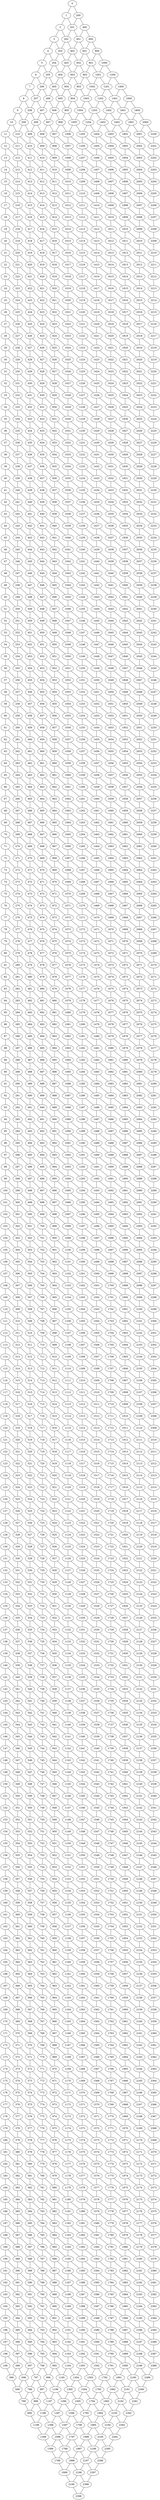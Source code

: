 graph G {
  0;
  1;
  2;
  3;
  4;
  5;
  6;
  7;
  8;
  9;
  10;
  11;
  12;
  13;
  14;
  15;
  16;
  17;
  18;
  19;
  20;
  21;
  22;
  23;
  24;
  25;
  26;
  27;
  28;
  29;
  30;
  31;
  32;
  33;
  34;
  35;
  36;
  37;
  38;
  39;
  40;
  41;
  42;
  43;
  44;
  45;
  46;
  47;
  48;
  49;
  50;
  51;
  52;
  53;
  54;
  55;
  56;
  57;
  58;
  59;
  60;
  61;
  62;
  63;
  64;
  65;
  66;
  67;
  68;
  69;
  70;
  71;
  72;
  73;
  74;
  75;
  76;
  77;
  78;
  79;
  80;
  81;
  82;
  83;
  84;
  85;
  86;
  87;
  88;
  89;
  90;
  91;
  92;
  93;
  94;
  95;
  96;
  97;
  98;
  99;
  100;
  101;
  102;
  103;
  104;
  105;
  106;
  107;
  108;
  109;
  110;
  111;
  112;
  113;
  114;
  115;
  116;
  117;
  118;
  119;
  120;
  121;
  122;
  123;
  124;
  125;
  126;
  127;
  128;
  129;
  130;
  131;
  132;
  133;
  134;
  135;
  136;
  137;
  138;
  139;
  140;
  141;
  142;
  143;
  144;
  145;
  146;
  147;
  148;
  149;
  150;
  151;
  152;
  153;
  154;
  155;
  156;
  157;
  158;
  159;
  160;
  161;
  162;
  163;
  164;
  165;
  166;
  167;
  168;
  169;
  170;
  171;
  172;
  173;
  174;
  175;
  176;
  177;
  178;
  179;
  180;
  181;
  182;
  183;
  184;
  185;
  186;
  187;
  188;
  189;
  190;
  191;
  192;
  193;
  194;
  195;
  196;
  197;
  198;
  199;
  200;
  201;
  202;
  203;
  204;
  205;
  206;
  207;
  208;
  209;
  210;
  211;
  212;
  213;
  214;
  215;
  216;
  217;
  218;
  219;
  220;
  221;
  222;
  223;
  224;
  225;
  226;
  227;
  228;
  229;
  230;
  231;
  232;
  233;
  234;
  235;
  236;
  237;
  238;
  239;
  240;
  241;
  242;
  243;
  244;
  245;
  246;
  247;
  248;
  249;
  250;
  251;
  252;
  253;
  254;
  255;
  256;
  257;
  258;
  259;
  260;
  261;
  262;
  263;
  264;
  265;
  266;
  267;
  268;
  269;
  270;
  271;
  272;
  273;
  274;
  275;
  276;
  277;
  278;
  279;
  280;
  281;
  282;
  283;
  284;
  285;
  286;
  287;
  288;
  289;
  290;
  291;
  292;
  293;
  294;
  295;
  296;
  297;
  298;
  299;
  300;
  301;
  302;
  303;
  304;
  305;
  306;
  307;
  308;
  309;
  310;
  311;
  312;
  313;
  314;
  315;
  316;
  317;
  318;
  319;
  320;
  321;
  322;
  323;
  324;
  325;
  326;
  327;
  328;
  329;
  330;
  331;
  332;
  333;
  334;
  335;
  336;
  337;
  338;
  339;
  340;
  341;
  342;
  343;
  344;
  345;
  346;
  347;
  348;
  349;
  350;
  351;
  352;
  353;
  354;
  355;
  356;
  357;
  358;
  359;
  360;
  361;
  362;
  363;
  364;
  365;
  366;
  367;
  368;
  369;
  370;
  371;
  372;
  373;
  374;
  375;
  376;
  377;
  378;
  379;
  380;
  381;
  382;
  383;
  384;
  385;
  386;
  387;
  388;
  389;
  390;
  391;
  392;
  393;
  394;
  395;
  396;
  397;
  398;
  399;
  400;
  401;
  402;
  403;
  404;
  405;
  406;
  407;
  408;
  409;
  410;
  411;
  412;
  413;
  414;
  415;
  416;
  417;
  418;
  419;
  420;
  421;
  422;
  423;
  424;
  425;
  426;
  427;
  428;
  429;
  430;
  431;
  432;
  433;
  434;
  435;
  436;
  437;
  438;
  439;
  440;
  441;
  442;
  443;
  444;
  445;
  446;
  447;
  448;
  449;
  450;
  451;
  452;
  453;
  454;
  455;
  456;
  457;
  458;
  459;
  460;
  461;
  462;
  463;
  464;
  465;
  466;
  467;
  468;
  469;
  470;
  471;
  472;
  473;
  474;
  475;
  476;
  477;
  478;
  479;
  480;
  481;
  482;
  483;
  484;
  485;
  486;
  487;
  488;
  489;
  490;
  491;
  492;
  493;
  494;
  495;
  496;
  497;
  498;
  499;
  500;
  501;
  502;
  503;
  504;
  505;
  506;
  507;
  508;
  509;
  510;
  511;
  512;
  513;
  514;
  515;
  516;
  517;
  518;
  519;
  520;
  521;
  522;
  523;
  524;
  525;
  526;
  527;
  528;
  529;
  530;
  531;
  532;
  533;
  534;
  535;
  536;
  537;
  538;
  539;
  540;
  541;
  542;
  543;
  544;
  545;
  546;
  547;
  548;
  549;
  550;
  551;
  552;
  553;
  554;
  555;
  556;
  557;
  558;
  559;
  560;
  561;
  562;
  563;
  564;
  565;
  566;
  567;
  568;
  569;
  570;
  571;
  572;
  573;
  574;
  575;
  576;
  577;
  578;
  579;
  580;
  581;
  582;
  583;
  584;
  585;
  586;
  587;
  588;
  589;
  590;
  591;
  592;
  593;
  594;
  595;
  596;
  597;
  598;
  599;
  600;
  601;
  602;
  603;
  604;
  605;
  606;
  607;
  608;
  609;
  610;
  611;
  612;
  613;
  614;
  615;
  616;
  617;
  618;
  619;
  620;
  621;
  622;
  623;
  624;
  625;
  626;
  627;
  628;
  629;
  630;
  631;
  632;
  633;
  634;
  635;
  636;
  637;
  638;
  639;
  640;
  641;
  642;
  643;
  644;
  645;
  646;
  647;
  648;
  649;
  650;
  651;
  652;
  653;
  654;
  655;
  656;
  657;
  658;
  659;
  660;
  661;
  662;
  663;
  664;
  665;
  666;
  667;
  668;
  669;
  670;
  671;
  672;
  673;
  674;
  675;
  676;
  677;
  678;
  679;
  680;
  681;
  682;
  683;
  684;
  685;
  686;
  687;
  688;
  689;
  690;
  691;
  692;
  693;
  694;
  695;
  696;
  697;
  698;
  699;
  700;
  701;
  702;
  703;
  704;
  705;
  706;
  707;
  708;
  709;
  710;
  711;
  712;
  713;
  714;
  715;
  716;
  717;
  718;
  719;
  720;
  721;
  722;
  723;
  724;
  725;
  726;
  727;
  728;
  729;
  730;
  731;
  732;
  733;
  734;
  735;
  736;
  737;
  738;
  739;
  740;
  741;
  742;
  743;
  744;
  745;
  746;
  747;
  748;
  749;
  750;
  751;
  752;
  753;
  754;
  755;
  756;
  757;
  758;
  759;
  760;
  761;
  762;
  763;
  764;
  765;
  766;
  767;
  768;
  769;
  770;
  771;
  772;
  773;
  774;
  775;
  776;
  777;
  778;
  779;
  780;
  781;
  782;
  783;
  784;
  785;
  786;
  787;
  788;
  789;
  790;
  791;
  792;
  793;
  794;
  795;
  796;
  797;
  798;
  799;
  800;
  801;
  802;
  803;
  804;
  805;
  806;
  807;
  808;
  809;
  810;
  811;
  812;
  813;
  814;
  815;
  816;
  817;
  818;
  819;
  820;
  821;
  822;
  823;
  824;
  825;
  826;
  827;
  828;
  829;
  830;
  831;
  832;
  833;
  834;
  835;
  836;
  837;
  838;
  839;
  840;
  841;
  842;
  843;
  844;
  845;
  846;
  847;
  848;
  849;
  850;
  851;
  852;
  853;
  854;
  855;
  856;
  857;
  858;
  859;
  860;
  861;
  862;
  863;
  864;
  865;
  866;
  867;
  868;
  869;
  870;
  871;
  872;
  873;
  874;
  875;
  876;
  877;
  878;
  879;
  880;
  881;
  882;
  883;
  884;
  885;
  886;
  887;
  888;
  889;
  890;
  891;
  892;
  893;
  894;
  895;
  896;
  897;
  898;
  899;
  900;
  901;
  902;
  903;
  904;
  905;
  906;
  907;
  908;
  909;
  910;
  911;
  912;
  913;
  914;
  915;
  916;
  917;
  918;
  919;
  920;
  921;
  922;
  923;
  924;
  925;
  926;
  927;
  928;
  929;
  930;
  931;
  932;
  933;
  934;
  935;
  936;
  937;
  938;
  939;
  940;
  941;
  942;
  943;
  944;
  945;
  946;
  947;
  948;
  949;
  950;
  951;
  952;
  953;
  954;
  955;
  956;
  957;
  958;
  959;
  960;
  961;
  962;
  963;
  964;
  965;
  966;
  967;
  968;
  969;
  970;
  971;
  972;
  973;
  974;
  975;
  976;
  977;
  978;
  979;
  980;
  981;
  982;
  983;
  984;
  985;
  986;
  987;
  988;
  989;
  990;
  991;
  992;
  993;
  994;
  995;
  996;
  997;
  998;
  999;
  1000;
  1001;
  1002;
  1003;
  1004;
  1005;
  1006;
  1007;
  1008;
  1009;
  1010;
  1011;
  1012;
  1013;
  1014;
  1015;
  1016;
  1017;
  1018;
  1019;
  1020;
  1021;
  1022;
  1023;
  1024;
  1025;
  1026;
  1027;
  1028;
  1029;
  1030;
  1031;
  1032;
  1033;
  1034;
  1035;
  1036;
  1037;
  1038;
  1039;
  1040;
  1041;
  1042;
  1043;
  1044;
  1045;
  1046;
  1047;
  1048;
  1049;
  1050;
  1051;
  1052;
  1053;
  1054;
  1055;
  1056;
  1057;
  1058;
  1059;
  1060;
  1061;
  1062;
  1063;
  1064;
  1065;
  1066;
  1067;
  1068;
  1069;
  1070;
  1071;
  1072;
  1073;
  1074;
  1075;
  1076;
  1077;
  1078;
  1079;
  1080;
  1081;
  1082;
  1083;
  1084;
  1085;
  1086;
  1087;
  1088;
  1089;
  1090;
  1091;
  1092;
  1093;
  1094;
  1095;
  1096;
  1097;
  1098;
  1099;
  1100;
  1101;
  1102;
  1103;
  1104;
  1105;
  1106;
  1107;
  1108;
  1109;
  1110;
  1111;
  1112;
  1113;
  1114;
  1115;
  1116;
  1117;
  1118;
  1119;
  1120;
  1121;
  1122;
  1123;
  1124;
  1125;
  1126;
  1127;
  1128;
  1129;
  1130;
  1131;
  1132;
  1133;
  1134;
  1135;
  1136;
  1137;
  1138;
  1139;
  1140;
  1141;
  1142;
  1143;
  1144;
  1145;
  1146;
  1147;
  1148;
  1149;
  1150;
  1151;
  1152;
  1153;
  1154;
  1155;
  1156;
  1157;
  1158;
  1159;
  1160;
  1161;
  1162;
  1163;
  1164;
  1165;
  1166;
  1167;
  1168;
  1169;
  1170;
  1171;
  1172;
  1173;
  1174;
  1175;
  1176;
  1177;
  1178;
  1179;
  1180;
  1181;
  1182;
  1183;
  1184;
  1185;
  1186;
  1187;
  1188;
  1189;
  1190;
  1191;
  1192;
  1193;
  1194;
  1195;
  1196;
  1197;
  1198;
  1199;
  1200;
  1201;
  1202;
  1203;
  1204;
  1205;
  1206;
  1207;
  1208;
  1209;
  1210;
  1211;
  1212;
  1213;
  1214;
  1215;
  1216;
  1217;
  1218;
  1219;
  1220;
  1221;
  1222;
  1223;
  1224;
  1225;
  1226;
  1227;
  1228;
  1229;
  1230;
  1231;
  1232;
  1233;
  1234;
  1235;
  1236;
  1237;
  1238;
  1239;
  1240;
  1241;
  1242;
  1243;
  1244;
  1245;
  1246;
  1247;
  1248;
  1249;
  1250;
  1251;
  1252;
  1253;
  1254;
  1255;
  1256;
  1257;
  1258;
  1259;
  1260;
  1261;
  1262;
  1263;
  1264;
  1265;
  1266;
  1267;
  1268;
  1269;
  1270;
  1271;
  1272;
  1273;
  1274;
  1275;
  1276;
  1277;
  1278;
  1279;
  1280;
  1281;
  1282;
  1283;
  1284;
  1285;
  1286;
  1287;
  1288;
  1289;
  1290;
  1291;
  1292;
  1293;
  1294;
  1295;
  1296;
  1297;
  1298;
  1299;
  1300;
  1301;
  1302;
  1303;
  1304;
  1305;
  1306;
  1307;
  1308;
  1309;
  1310;
  1311;
  1312;
  1313;
  1314;
  1315;
  1316;
  1317;
  1318;
  1319;
  1320;
  1321;
  1322;
  1323;
  1324;
  1325;
  1326;
  1327;
  1328;
  1329;
  1330;
  1331;
  1332;
  1333;
  1334;
  1335;
  1336;
  1337;
  1338;
  1339;
  1340;
  1341;
  1342;
  1343;
  1344;
  1345;
  1346;
  1347;
  1348;
  1349;
  1350;
  1351;
  1352;
  1353;
  1354;
  1355;
  1356;
  1357;
  1358;
  1359;
  1360;
  1361;
  1362;
  1363;
  1364;
  1365;
  1366;
  1367;
  1368;
  1369;
  1370;
  1371;
  1372;
  1373;
  1374;
  1375;
  1376;
  1377;
  1378;
  1379;
  1380;
  1381;
  1382;
  1383;
  1384;
  1385;
  1386;
  1387;
  1388;
  1389;
  1390;
  1391;
  1392;
  1393;
  1394;
  1395;
  1396;
  1397;
  1398;
  1399;
  1400;
  1401;
  1402;
  1403;
  1404;
  1405;
  1406;
  1407;
  1408;
  1409;
  1410;
  1411;
  1412;
  1413;
  1414;
  1415;
  1416;
  1417;
  1418;
  1419;
  1420;
  1421;
  1422;
  1423;
  1424;
  1425;
  1426;
  1427;
  1428;
  1429;
  1430;
  1431;
  1432;
  1433;
  1434;
  1435;
  1436;
  1437;
  1438;
  1439;
  1440;
  1441;
  1442;
  1443;
  1444;
  1445;
  1446;
  1447;
  1448;
  1449;
  1450;
  1451;
  1452;
  1453;
  1454;
  1455;
  1456;
  1457;
  1458;
  1459;
  1460;
  1461;
  1462;
  1463;
  1464;
  1465;
  1466;
  1467;
  1468;
  1469;
  1470;
  1471;
  1472;
  1473;
  1474;
  1475;
  1476;
  1477;
  1478;
  1479;
  1480;
  1481;
  1482;
  1483;
  1484;
  1485;
  1486;
  1487;
  1488;
  1489;
  1490;
  1491;
  1492;
  1493;
  1494;
  1495;
  1496;
  1497;
  1498;
  1499;
  1500;
  1501;
  1502;
  1503;
  1504;
  1505;
  1506;
  1507;
  1508;
  1509;
  1510;
  1511;
  1512;
  1513;
  1514;
  1515;
  1516;
  1517;
  1518;
  1519;
  1520;
  1521;
  1522;
  1523;
  1524;
  1525;
  1526;
  1527;
  1528;
  1529;
  1530;
  1531;
  1532;
  1533;
  1534;
  1535;
  1536;
  1537;
  1538;
  1539;
  1540;
  1541;
  1542;
  1543;
  1544;
  1545;
  1546;
  1547;
  1548;
  1549;
  1550;
  1551;
  1552;
  1553;
  1554;
  1555;
  1556;
  1557;
  1558;
  1559;
  1560;
  1561;
  1562;
  1563;
  1564;
  1565;
  1566;
  1567;
  1568;
  1569;
  1570;
  1571;
  1572;
  1573;
  1574;
  1575;
  1576;
  1577;
  1578;
  1579;
  1580;
  1581;
  1582;
  1583;
  1584;
  1585;
  1586;
  1587;
  1588;
  1589;
  1590;
  1591;
  1592;
  1593;
  1594;
  1595;
  1596;
  1597;
  1598;
  1599;
  1600;
  1601;
  1602;
  1603;
  1604;
  1605;
  1606;
  1607;
  1608;
  1609;
  1610;
  1611;
  1612;
  1613;
  1614;
  1615;
  1616;
  1617;
  1618;
  1619;
  1620;
  1621;
  1622;
  1623;
  1624;
  1625;
  1626;
  1627;
  1628;
  1629;
  1630;
  1631;
  1632;
  1633;
  1634;
  1635;
  1636;
  1637;
  1638;
  1639;
  1640;
  1641;
  1642;
  1643;
  1644;
  1645;
  1646;
  1647;
  1648;
  1649;
  1650;
  1651;
  1652;
  1653;
  1654;
  1655;
  1656;
  1657;
  1658;
  1659;
  1660;
  1661;
  1662;
  1663;
  1664;
  1665;
  1666;
  1667;
  1668;
  1669;
  1670;
  1671;
  1672;
  1673;
  1674;
  1675;
  1676;
  1677;
  1678;
  1679;
  1680;
  1681;
  1682;
  1683;
  1684;
  1685;
  1686;
  1687;
  1688;
  1689;
  1690;
  1691;
  1692;
  1693;
  1694;
  1695;
  1696;
  1697;
  1698;
  1699;
  1700;
  1701;
  1702;
  1703;
  1704;
  1705;
  1706;
  1707;
  1708;
  1709;
  1710;
  1711;
  1712;
  1713;
  1714;
  1715;
  1716;
  1717;
  1718;
  1719;
  1720;
  1721;
  1722;
  1723;
  1724;
  1725;
  1726;
  1727;
  1728;
  1729;
  1730;
  1731;
  1732;
  1733;
  1734;
  1735;
  1736;
  1737;
  1738;
  1739;
  1740;
  1741;
  1742;
  1743;
  1744;
  1745;
  1746;
  1747;
  1748;
  1749;
  1750;
  1751;
  1752;
  1753;
  1754;
  1755;
  1756;
  1757;
  1758;
  1759;
  1760;
  1761;
  1762;
  1763;
  1764;
  1765;
  1766;
  1767;
  1768;
  1769;
  1770;
  1771;
  1772;
  1773;
  1774;
  1775;
  1776;
  1777;
  1778;
  1779;
  1780;
  1781;
  1782;
  1783;
  1784;
  1785;
  1786;
  1787;
  1788;
  1789;
  1790;
  1791;
  1792;
  1793;
  1794;
  1795;
  1796;
  1797;
  1798;
  1799;
  1800;
  1801;
  1802;
  1803;
  1804;
  1805;
  1806;
  1807;
  1808;
  1809;
  1810;
  1811;
  1812;
  1813;
  1814;
  1815;
  1816;
  1817;
  1818;
  1819;
  1820;
  1821;
  1822;
  1823;
  1824;
  1825;
  1826;
  1827;
  1828;
  1829;
  1830;
  1831;
  1832;
  1833;
  1834;
  1835;
  1836;
  1837;
  1838;
  1839;
  1840;
  1841;
  1842;
  1843;
  1844;
  1845;
  1846;
  1847;
  1848;
  1849;
  1850;
  1851;
  1852;
  1853;
  1854;
  1855;
  1856;
  1857;
  1858;
  1859;
  1860;
  1861;
  1862;
  1863;
  1864;
  1865;
  1866;
  1867;
  1868;
  1869;
  1870;
  1871;
  1872;
  1873;
  1874;
  1875;
  1876;
  1877;
  1878;
  1879;
  1880;
  1881;
  1882;
  1883;
  1884;
  1885;
  1886;
  1887;
  1888;
  1889;
  1890;
  1891;
  1892;
  1893;
  1894;
  1895;
  1896;
  1897;
  1898;
  1899;
  1900;
  1901;
  1902;
  1903;
  1904;
  1905;
  1906;
  1907;
  1908;
  1909;
  1910;
  1911;
  1912;
  1913;
  1914;
  1915;
  1916;
  1917;
  1918;
  1919;
  1920;
  1921;
  1922;
  1923;
  1924;
  1925;
  1926;
  1927;
  1928;
  1929;
  1930;
  1931;
  1932;
  1933;
  1934;
  1935;
  1936;
  1937;
  1938;
  1939;
  1940;
  1941;
  1942;
  1943;
  1944;
  1945;
  1946;
  1947;
  1948;
  1949;
  1950;
  1951;
  1952;
  1953;
  1954;
  1955;
  1956;
  1957;
  1958;
  1959;
  1960;
  1961;
  1962;
  1963;
  1964;
  1965;
  1966;
  1967;
  1968;
  1969;
  1970;
  1971;
  1972;
  1973;
  1974;
  1975;
  1976;
  1977;
  1978;
  1979;
  1980;
  1981;
  1982;
  1983;
  1984;
  1985;
  1986;
  1987;
  1988;
  1989;
  1990;
  1991;
  1992;
  1993;
  1994;
  1995;
  1996;
  1997;
  1998;
  1999;
  2000;
  2001;
  2002;
  2003;
  2004;
  2005;
  2006;
  2007;
  2008;
  2009;
  2010;
  2011;
  2012;
  2013;
  2014;
  2015;
  2016;
  2017;
  2018;
  2019;
  2020;
  2021;
  2022;
  2023;
  2024;
  2025;
  2026;
  2027;
  2028;
  2029;
  2030;
  2031;
  2032;
  2033;
  2034;
  2035;
  2036;
  2037;
  2038;
  2039;
  2040;
  2041;
  2042;
  2043;
  2044;
  2045;
  2046;
  2047;
  2048;
  2049;
  2050;
  2051;
  2052;
  2053;
  2054;
  2055;
  2056;
  2057;
  2058;
  2059;
  2060;
  2061;
  2062;
  2063;
  2064;
  2065;
  2066;
  2067;
  2068;
  2069;
  2070;
  2071;
  2072;
  2073;
  2074;
  2075;
  2076;
  2077;
  2078;
  2079;
  2080;
  2081;
  2082;
  2083;
  2084;
  2085;
  2086;
  2087;
  2088;
  2089;
  2090;
  2091;
  2092;
  2093;
  2094;
  2095;
  2096;
  2097;
  2098;
  2099;
  2100;
  2101;
  2102;
  2103;
  2104;
  2105;
  2106;
  2107;
  2108;
  2109;
  2110;
  2111;
  2112;
  2113;
  2114;
  2115;
  2116;
  2117;
  2118;
  2119;
  2120;
  2121;
  2122;
  2123;
  2124;
  2125;
  2126;
  2127;
  2128;
  2129;
  2130;
  2131;
  2132;
  2133;
  2134;
  2135;
  2136;
  2137;
  2138;
  2139;
  2140;
  2141;
  2142;
  2143;
  2144;
  2145;
  2146;
  2147;
  2148;
  2149;
  2150;
  2151;
  2152;
  2153;
  2154;
  2155;
  2156;
  2157;
  2158;
  2159;
  2160;
  2161;
  2162;
  2163;
  2164;
  2165;
  2166;
  2167;
  2168;
  2169;
  2170;
  2171;
  2172;
  2173;
  2174;
  2175;
  2176;
  2177;
  2178;
  2179;
  2180;
  2181;
  2182;
  2183;
  2184;
  2185;
  2186;
  2187;
  2188;
  2189;
  2190;
  2191;
  2192;
  2193;
  2194;
  2195;
  2196;
  2197;
  2198;
  2199;
  2200;
  2201;
  2202;
  2203;
  2204;
  2205;
  2206;
  2207;
  2208;
  2209;
  2210;
  2211;
  2212;
  2213;
  2214;
  2215;
  2216;
  2217;
  2218;
  2219;
  2220;
  2221;
  2222;
  2223;
  2224;
  2225;
  2226;
  2227;
  2228;
  2229;
  2230;
  2231;
  2232;
  2233;
  2234;
  2235;
  2236;
  2237;
  2238;
  2239;
  2240;
  2241;
  2242;
  2243;
  2244;
  2245;
  2246;
  2247;
  2248;
  2249;
  2250;
  2251;
  2252;
  2253;
  2254;
  2255;
  2256;
  2257;
  2258;
  2259;
  2260;
  2261;
  2262;
  2263;
  2264;
  2265;
  2266;
  2267;
  2268;
  2269;
  2270;
  2271;
  2272;
  2273;
  2274;
  2275;
  2276;
  2277;
  2278;
  2279;
  2280;
  2281;
  2282;
  2283;
  2284;
  2285;
  2286;
  2287;
  2288;
  2289;
  2290;
  2291;
  2292;
  2293;
  2294;
  2295;
  2296;
  2297;
  2298;
  2299;
  2300;
  2301;
  2302;
  2303;
  2304;
  2305;
  2306;
  2307;
  2308;
  2309;
  2310;
  2311;
  2312;
  2313;
  2314;
  2315;
  2316;
  2317;
  2318;
  2319;
  2320;
  2321;
  2322;
  2323;
  2324;
  2325;
  2326;
  2327;
  2328;
  2329;
  2330;
  2331;
  2332;
  2333;
  2334;
  2335;
  2336;
  2337;
  2338;
  2339;
  2340;
  2341;
  2342;
  2343;
  2344;
  2345;
  2346;
  2347;
  2348;
  2349;
  2350;
  2351;
  2352;
  2353;
  2354;
  2355;
  2356;
  2357;
  2358;
  2359;
  2360;
  2361;
  2362;
  2363;
  2364;
  2365;
  2366;
  2367;
  2368;
  2369;
  2370;
  2371;
  2372;
  2373;
  2374;
  2375;
  2376;
  2377;
  2378;
  2379;
  2380;
  2381;
  2382;
  2383;
  2384;
  2385;
  2386;
  2387;
  2388;
  2389;
  2390;
  2391;
  2392;
  2393;
  2394;
  2395;
  2396;
  2397;
  2398;
  2399;
   0 -- 200;
   0 -- 1;
   1 -- 201;
   1 -- 2;
   2 -- 202;
   2 -- 3;
   3 -- 203;
   3 -- 4;
   4 -- 204;
   4 -- 5;
   5 -- 205;
   5 -- 6;
   6 -- 206;
   6 -- 7;
   7 -- 207;
   7 -- 8;
   8 -- 208;
   8 -- 9;
   9 -- 209;
   9 -- 10;
   10 -- 210;
   10 -- 11;
   11 -- 211;
   11 -- 12;
   12 -- 212;
   12 -- 13;
   13 -- 213;
   13 -- 14;
   14 -- 214;
   14 -- 15;
   15 -- 215;
   15 -- 16;
   16 -- 216;
   16 -- 17;
   17 -- 217;
   17 -- 18;
   18 -- 218;
   18 -- 19;
   19 -- 219;
   19 -- 20;
   20 -- 220;
   20 -- 21;
   21 -- 221;
   21 -- 22;
   22 -- 222;
   22 -- 23;
   23 -- 223;
   23 -- 24;
   24 -- 224;
   24 -- 25;
   25 -- 225;
   25 -- 26;
   26 -- 226;
   26 -- 27;
   27 -- 227;
   27 -- 28;
   28 -- 228;
   28 -- 29;
   29 -- 229;
   29 -- 30;
   30 -- 230;
   30 -- 31;
   31 -- 231;
   31 -- 32;
   32 -- 232;
   32 -- 33;
   33 -- 233;
   33 -- 34;
   34 -- 234;
   34 -- 35;
   35 -- 235;
   35 -- 36;
   36 -- 236;
   36 -- 37;
   37 -- 237;
   37 -- 38;
   38 -- 238;
   38 -- 39;
   39 -- 239;
   39 -- 40;
   40 -- 240;
   40 -- 41;
   41 -- 241;
   41 -- 42;
   42 -- 242;
   42 -- 43;
   43 -- 243;
   43 -- 44;
   44 -- 244;
   44 -- 45;
   45 -- 245;
   45 -- 46;
   46 -- 246;
   46 -- 47;
   47 -- 247;
   47 -- 48;
   48 -- 248;
   48 -- 49;
   49 -- 249;
   49 -- 50;
   50 -- 250;
   50 -- 51;
   51 -- 251;
   51 -- 52;
   52 -- 252;
   52 -- 53;
   53 -- 253;
   53 -- 54;
   54 -- 254;
   54 -- 55;
   55 -- 255;
   55 -- 56;
   56 -- 256;
   56 -- 57;
   57 -- 257;
   57 -- 58;
   58 -- 258;
   58 -- 59;
   59 -- 259;
   59 -- 60;
   60 -- 260;
   60 -- 61;
   61 -- 261;
   61 -- 62;
   62 -- 262;
   62 -- 63;
   63 -- 263;
   63 -- 64;
   64 -- 264;
   64 -- 65;
   65 -- 265;
   65 -- 66;
   66 -- 266;
   66 -- 67;
   67 -- 267;
   67 -- 68;
   68 -- 268;
   68 -- 69;
   69 -- 269;
   69 -- 70;
   70 -- 270;
   70 -- 71;
   71 -- 271;
   71 -- 72;
   72 -- 272;
   72 -- 73;
   73 -- 273;
   73 -- 74;
   74 -- 274;
   74 -- 75;
   75 -- 275;
   75 -- 76;
   76 -- 276;
   76 -- 77;
   77 -- 277;
   77 -- 78;
   78 -- 278;
   78 -- 79;
   79 -- 279;
   79 -- 80;
   80 -- 280;
   80 -- 81;
   81 -- 281;
   81 -- 82;
   82 -- 282;
   82 -- 83;
   83 -- 283;
   83 -- 84;
   84 -- 284;
   84 -- 85;
   85 -- 285;
   85 -- 86;
   86 -- 286;
   86 -- 87;
   87 -- 287;
   87 -- 88;
   88 -- 288;
   88 -- 89;
   89 -- 289;
   89 -- 90;
   90 -- 290;
   90 -- 91;
   91 -- 291;
   91 -- 92;
   92 -- 292;
   92 -- 93;
   93 -- 293;
   93 -- 94;
   94 -- 294;
   94 -- 95;
   95 -- 295;
   95 -- 96;
   96 -- 296;
   96 -- 97;
   97 -- 297;
   97 -- 98;
   98 -- 298;
   98 -- 99;
   99 -- 299;
   99 -- 100;
   100 -- 300;
   100 -- 101;
   101 -- 301;
   101 -- 102;
   102 -- 302;
   102 -- 103;
   103 -- 303;
   103 -- 104;
   104 -- 304;
   104 -- 105;
   105 -- 305;
   105 -- 106;
   106 -- 306;
   106 -- 107;
   107 -- 307;
   107 -- 108;
   108 -- 308;
   108 -- 109;
   109 -- 309;
   109 -- 110;
   110 -- 310;
   110 -- 111;
   111 -- 311;
   111 -- 112;
   112 -- 312;
   112 -- 113;
   113 -- 313;
   113 -- 114;
   114 -- 314;
   114 -- 115;
   115 -- 315;
   115 -- 116;
   116 -- 316;
   116 -- 117;
   117 -- 317;
   117 -- 118;
   118 -- 318;
   118 -- 119;
   119 -- 319;
   119 -- 120;
   120 -- 320;
   120 -- 121;
   121 -- 321;
   121 -- 122;
   122 -- 322;
   122 -- 123;
   123 -- 323;
   123 -- 124;
   124 -- 324;
   124 -- 125;
   125 -- 325;
   125 -- 126;
   126 -- 326;
   126 -- 127;
   127 -- 327;
   127 -- 128;
   128 -- 328;
   128 -- 129;
   129 -- 329;
   129 -- 130;
   130 -- 330;
   130 -- 131;
   131 -- 331;
   131 -- 132;
   132 -- 332;
   132 -- 133;
   133 -- 333;
   133 -- 134;
   134 -- 334;
   134 -- 135;
   135 -- 335;
   135 -- 136;
   136 -- 336;
   136 -- 137;
   137 -- 337;
   137 -- 138;
   138 -- 338;
   138 -- 139;
   139 -- 339;
   139 -- 140;
   140 -- 340;
   140 -- 141;
   141 -- 341;
   141 -- 142;
   142 -- 342;
   142 -- 143;
   143 -- 343;
   143 -- 144;
   144 -- 344;
   144 -- 145;
   145 -- 345;
   145 -- 146;
   146 -- 346;
   146 -- 147;
   147 -- 347;
   147 -- 148;
   148 -- 348;
   148 -- 149;
   149 -- 349;
   149 -- 150;
   150 -- 350;
   150 -- 151;
   151 -- 351;
   151 -- 152;
   152 -- 352;
   152 -- 153;
   153 -- 353;
   153 -- 154;
   154 -- 354;
   154 -- 155;
   155 -- 355;
   155 -- 156;
   156 -- 356;
   156 -- 157;
   157 -- 357;
   157 -- 158;
   158 -- 358;
   158 -- 159;
   159 -- 359;
   159 -- 160;
   160 -- 360;
   160 -- 161;
   161 -- 361;
   161 -- 162;
   162 -- 362;
   162 -- 163;
   163 -- 363;
   163 -- 164;
   164 -- 364;
   164 -- 165;
   165 -- 365;
   165 -- 166;
   166 -- 366;
   166 -- 167;
   167 -- 367;
   167 -- 168;
   168 -- 368;
   168 -- 169;
   169 -- 369;
   169 -- 170;
   170 -- 370;
   170 -- 171;
   171 -- 371;
   171 -- 172;
   172 -- 372;
   172 -- 173;
   173 -- 373;
   173 -- 174;
   174 -- 374;
   174 -- 175;
   175 -- 375;
   175 -- 176;
   176 -- 376;
   176 -- 177;
   177 -- 377;
   177 -- 178;
   178 -- 378;
   178 -- 179;
   179 -- 379;
   179 -- 180;
   180 -- 380;
   180 -- 181;
   181 -- 381;
   181 -- 182;
   182 -- 382;
   182 -- 183;
   183 -- 383;
   183 -- 184;
   184 -- 384;
   184 -- 185;
   185 -- 385;
   185 -- 186;
   186 -- 386;
   186 -- 187;
   187 -- 387;
   187 -- 188;
   188 -- 388;
   188 -- 189;
   189 -- 389;
   189 -- 190;
   190 -- 390;
   190 -- 191;
   191 -- 391;
   191 -- 192;
   192 -- 392;
   192 -- 193;
   193 -- 393;
   193 -- 194;
   194 -- 394;
   194 -- 195;
   195 -- 395;
   195 -- 196;
   196 -- 396;
   196 -- 197;
   197 -- 397;
   197 -- 198;
   198 -- 398;
   198 -- 199;
   199 -- 399;
   200 -- 400;
   200 -- 201;
   201 -- 401;
   201 -- 202;
   202 -- 402;
   202 -- 203;
   203 -- 403;
   203 -- 204;
   204 -- 404;
   204 -- 205;
   205 -- 405;
   205 -- 206;
   206 -- 406;
   206 -- 207;
   207 -- 407;
   207 -- 208;
   208 -- 408;
   208 -- 209;
   209 -- 409;
   209 -- 210;
   210 -- 410;
   210 -- 211;
   211 -- 411;
   211 -- 212;
   212 -- 412;
   212 -- 213;
   213 -- 413;
   213 -- 214;
   214 -- 414;
   214 -- 215;
   215 -- 415;
   215 -- 216;
   216 -- 416;
   216 -- 217;
   217 -- 417;
   217 -- 218;
   218 -- 418;
   218 -- 219;
   219 -- 419;
   219 -- 220;
   220 -- 420;
   220 -- 221;
   221 -- 421;
   221 -- 222;
   222 -- 422;
   222 -- 223;
   223 -- 423;
   223 -- 224;
   224 -- 424;
   224 -- 225;
   225 -- 425;
   225 -- 226;
   226 -- 426;
   226 -- 227;
   227 -- 427;
   227 -- 228;
   228 -- 428;
   228 -- 229;
   229 -- 429;
   229 -- 230;
   230 -- 430;
   230 -- 231;
   231 -- 431;
   231 -- 232;
   232 -- 432;
   232 -- 233;
   233 -- 433;
   233 -- 234;
   234 -- 434;
   234 -- 235;
   235 -- 435;
   235 -- 236;
   236 -- 436;
   236 -- 237;
   237 -- 437;
   237 -- 238;
   238 -- 438;
   238 -- 239;
   239 -- 439;
   239 -- 240;
   240 -- 440;
   240 -- 241;
   241 -- 441;
   241 -- 242;
   242 -- 442;
   242 -- 243;
   243 -- 443;
   243 -- 244;
   244 -- 444;
   244 -- 245;
   245 -- 445;
   245 -- 246;
   246 -- 446;
   246 -- 247;
   247 -- 447;
   247 -- 248;
   248 -- 448;
   248 -- 249;
   249 -- 449;
   249 -- 250;
   250 -- 450;
   250 -- 251;
   251 -- 451;
   251 -- 252;
   252 -- 452;
   252 -- 253;
   253 -- 453;
   253 -- 254;
   254 -- 454;
   254 -- 255;
   255 -- 455;
   255 -- 256;
   256 -- 456;
   256 -- 257;
   257 -- 457;
   257 -- 258;
   258 -- 458;
   258 -- 259;
   259 -- 459;
   259 -- 260;
   260 -- 460;
   260 -- 261;
   261 -- 461;
   261 -- 262;
   262 -- 462;
   262 -- 263;
   263 -- 463;
   263 -- 264;
   264 -- 464;
   264 -- 265;
   265 -- 465;
   265 -- 266;
   266 -- 466;
   266 -- 267;
   267 -- 467;
   267 -- 268;
   268 -- 468;
   268 -- 269;
   269 -- 469;
   269 -- 270;
   270 -- 470;
   270 -- 271;
   271 -- 471;
   271 -- 272;
   272 -- 472;
   272 -- 273;
   273 -- 473;
   273 -- 274;
   274 -- 474;
   274 -- 275;
   275 -- 475;
   275 -- 276;
   276 -- 476;
   276 -- 277;
   277 -- 477;
   277 -- 278;
   278 -- 478;
   278 -- 279;
   279 -- 479;
   279 -- 280;
   280 -- 480;
   280 -- 281;
   281 -- 481;
   281 -- 282;
   282 -- 482;
   282 -- 283;
   283 -- 483;
   283 -- 284;
   284 -- 484;
   284 -- 285;
   285 -- 485;
   285 -- 286;
   286 -- 486;
   286 -- 287;
   287 -- 487;
   287 -- 288;
   288 -- 488;
   288 -- 289;
   289 -- 489;
   289 -- 290;
   290 -- 490;
   290 -- 291;
   291 -- 491;
   291 -- 292;
   292 -- 492;
   292 -- 293;
   293 -- 493;
   293 -- 294;
   294 -- 494;
   294 -- 295;
   295 -- 495;
   295 -- 296;
   296 -- 496;
   296 -- 297;
   297 -- 497;
   297 -- 298;
   298 -- 498;
   298 -- 299;
   299 -- 499;
   299 -- 300;
   300 -- 500;
   300 -- 301;
   301 -- 501;
   301 -- 302;
   302 -- 502;
   302 -- 303;
   303 -- 503;
   303 -- 304;
   304 -- 504;
   304 -- 305;
   305 -- 505;
   305 -- 306;
   306 -- 506;
   306 -- 307;
   307 -- 507;
   307 -- 308;
   308 -- 508;
   308 -- 309;
   309 -- 509;
   309 -- 310;
   310 -- 510;
   310 -- 311;
   311 -- 511;
   311 -- 312;
   312 -- 512;
   312 -- 313;
   313 -- 513;
   313 -- 314;
   314 -- 514;
   314 -- 315;
   315 -- 515;
   315 -- 316;
   316 -- 516;
   316 -- 317;
   317 -- 517;
   317 -- 318;
   318 -- 518;
   318 -- 319;
   319 -- 519;
   319 -- 320;
   320 -- 520;
   320 -- 321;
   321 -- 521;
   321 -- 322;
   322 -- 522;
   322 -- 323;
   323 -- 523;
   323 -- 324;
   324 -- 524;
   324 -- 325;
   325 -- 525;
   325 -- 326;
   326 -- 526;
   326 -- 327;
   327 -- 527;
   327 -- 328;
   328 -- 528;
   328 -- 329;
   329 -- 529;
   329 -- 330;
   330 -- 530;
   330 -- 331;
   331 -- 531;
   331 -- 332;
   332 -- 532;
   332 -- 333;
   333 -- 533;
   333 -- 334;
   334 -- 534;
   334 -- 335;
   335 -- 535;
   335 -- 336;
   336 -- 536;
   336 -- 337;
   337 -- 537;
   337 -- 338;
   338 -- 538;
   338 -- 339;
   339 -- 539;
   339 -- 340;
   340 -- 540;
   340 -- 341;
   341 -- 541;
   341 -- 342;
   342 -- 542;
   342 -- 343;
   343 -- 543;
   343 -- 344;
   344 -- 544;
   344 -- 345;
   345 -- 545;
   345 -- 346;
   346 -- 546;
   346 -- 347;
   347 -- 547;
   347 -- 348;
   348 -- 548;
   348 -- 349;
   349 -- 549;
   349 -- 350;
   350 -- 550;
   350 -- 351;
   351 -- 551;
   351 -- 352;
   352 -- 552;
   352 -- 353;
   353 -- 553;
   353 -- 354;
   354 -- 554;
   354 -- 355;
   355 -- 555;
   355 -- 356;
   356 -- 556;
   356 -- 357;
   357 -- 557;
   357 -- 358;
   358 -- 558;
   358 -- 359;
   359 -- 559;
   359 -- 360;
   360 -- 560;
   360 -- 361;
   361 -- 561;
   361 -- 362;
   362 -- 562;
   362 -- 363;
   363 -- 563;
   363 -- 364;
   364 -- 564;
   364 -- 365;
   365 -- 565;
   365 -- 366;
   366 -- 566;
   366 -- 367;
   367 -- 567;
   367 -- 368;
   368 -- 568;
   368 -- 369;
   369 -- 569;
   369 -- 370;
   370 -- 570;
   370 -- 371;
   371 -- 571;
   371 -- 372;
   372 -- 572;
   372 -- 373;
   373 -- 573;
   373 -- 374;
   374 -- 574;
   374 -- 375;
   375 -- 575;
   375 -- 376;
   376 -- 576;
   376 -- 377;
   377 -- 577;
   377 -- 378;
   378 -- 578;
   378 -- 379;
   379 -- 579;
   379 -- 380;
   380 -- 580;
   380 -- 381;
   381 -- 581;
   381 -- 382;
   382 -- 582;
   382 -- 383;
   383 -- 583;
   383 -- 384;
   384 -- 584;
   384 -- 385;
   385 -- 585;
   385 -- 386;
   386 -- 586;
   386 -- 387;
   387 -- 587;
   387 -- 388;
   388 -- 588;
   388 -- 389;
   389 -- 589;
   389 -- 390;
   390 -- 590;
   390 -- 391;
   391 -- 591;
   391 -- 392;
   392 -- 592;
   392 -- 393;
   393 -- 593;
   393 -- 394;
   394 -- 594;
   394 -- 395;
   395 -- 595;
   395 -- 396;
   396 -- 596;
   396 -- 397;
   397 -- 597;
   397 -- 398;
   398 -- 598;
   398 -- 399;
   399 -- 599;
   400 -- 600;
   400 -- 401;
   401 -- 601;
   401 -- 402;
   402 -- 602;
   402 -- 403;
   403 -- 603;
   403 -- 404;
   404 -- 604;
   404 -- 405;
   405 -- 605;
   405 -- 406;
   406 -- 606;
   406 -- 407;
   407 -- 607;
   407 -- 408;
   408 -- 608;
   408 -- 409;
   409 -- 609;
   409 -- 410;
   410 -- 610;
   410 -- 411;
   411 -- 611;
   411 -- 412;
   412 -- 612;
   412 -- 413;
   413 -- 613;
   413 -- 414;
   414 -- 614;
   414 -- 415;
   415 -- 615;
   415 -- 416;
   416 -- 616;
   416 -- 417;
   417 -- 617;
   417 -- 418;
   418 -- 618;
   418 -- 419;
   419 -- 619;
   419 -- 420;
   420 -- 620;
   420 -- 421;
   421 -- 621;
   421 -- 422;
   422 -- 622;
   422 -- 423;
   423 -- 623;
   423 -- 424;
   424 -- 624;
   424 -- 425;
   425 -- 625;
   425 -- 426;
   426 -- 626;
   426 -- 427;
   427 -- 627;
   427 -- 428;
   428 -- 628;
   428 -- 429;
   429 -- 629;
   429 -- 430;
   430 -- 630;
   430 -- 431;
   431 -- 631;
   431 -- 432;
   432 -- 632;
   432 -- 433;
   433 -- 633;
   433 -- 434;
   434 -- 634;
   434 -- 435;
   435 -- 635;
   435 -- 436;
   436 -- 636;
   436 -- 437;
   437 -- 637;
   437 -- 438;
   438 -- 638;
   438 -- 439;
   439 -- 639;
   439 -- 440;
   440 -- 640;
   440 -- 441;
   441 -- 641;
   441 -- 442;
   442 -- 642;
   442 -- 443;
   443 -- 643;
   443 -- 444;
   444 -- 644;
   444 -- 445;
   445 -- 645;
   445 -- 446;
   446 -- 646;
   446 -- 447;
   447 -- 647;
   447 -- 448;
   448 -- 648;
   448 -- 449;
   449 -- 649;
   449 -- 450;
   450 -- 650;
   450 -- 451;
   451 -- 651;
   451 -- 452;
   452 -- 652;
   452 -- 453;
   453 -- 653;
   453 -- 454;
   454 -- 654;
   454 -- 455;
   455 -- 655;
   455 -- 456;
   456 -- 656;
   456 -- 457;
   457 -- 657;
   457 -- 458;
   458 -- 658;
   458 -- 459;
   459 -- 659;
   459 -- 460;
   460 -- 660;
   460 -- 461;
   461 -- 661;
   461 -- 462;
   462 -- 662;
   462 -- 463;
   463 -- 663;
   463 -- 464;
   464 -- 664;
   464 -- 465;
   465 -- 665;
   465 -- 466;
   466 -- 666;
   466 -- 467;
   467 -- 667;
   467 -- 468;
   468 -- 668;
   468 -- 469;
   469 -- 669;
   469 -- 470;
   470 -- 670;
   470 -- 471;
   471 -- 671;
   471 -- 472;
   472 -- 672;
   472 -- 473;
   473 -- 673;
   473 -- 474;
   474 -- 674;
   474 -- 475;
   475 -- 675;
   475 -- 476;
   476 -- 676;
   476 -- 477;
   477 -- 677;
   477 -- 478;
   478 -- 678;
   478 -- 479;
   479 -- 679;
   479 -- 480;
   480 -- 680;
   480 -- 481;
   481 -- 681;
   481 -- 482;
   482 -- 682;
   482 -- 483;
   483 -- 683;
   483 -- 484;
   484 -- 684;
   484 -- 485;
   485 -- 685;
   485 -- 486;
   486 -- 686;
   486 -- 487;
   487 -- 687;
   487 -- 488;
   488 -- 688;
   488 -- 489;
   489 -- 689;
   489 -- 490;
   490 -- 690;
   490 -- 491;
   491 -- 691;
   491 -- 492;
   492 -- 692;
   492 -- 493;
   493 -- 693;
   493 -- 494;
   494 -- 694;
   494 -- 495;
   495 -- 695;
   495 -- 496;
   496 -- 696;
   496 -- 497;
   497 -- 697;
   497 -- 498;
   498 -- 698;
   498 -- 499;
   499 -- 699;
   499 -- 500;
   500 -- 700;
   500 -- 501;
   501 -- 701;
   501 -- 502;
   502 -- 702;
   502 -- 503;
   503 -- 703;
   503 -- 504;
   504 -- 704;
   504 -- 505;
   505 -- 705;
   505 -- 506;
   506 -- 706;
   506 -- 507;
   507 -- 707;
   507 -- 508;
   508 -- 708;
   508 -- 509;
   509 -- 709;
   509 -- 510;
   510 -- 710;
   510 -- 511;
   511 -- 711;
   511 -- 512;
   512 -- 712;
   512 -- 513;
   513 -- 713;
   513 -- 514;
   514 -- 714;
   514 -- 515;
   515 -- 715;
   515 -- 516;
   516 -- 716;
   516 -- 517;
   517 -- 717;
   517 -- 518;
   518 -- 718;
   518 -- 519;
   519 -- 719;
   519 -- 520;
   520 -- 720;
   520 -- 521;
   521 -- 721;
   521 -- 522;
   522 -- 722;
   522 -- 523;
   523 -- 723;
   523 -- 524;
   524 -- 724;
   524 -- 525;
   525 -- 725;
   525 -- 526;
   526 -- 726;
   526 -- 527;
   527 -- 727;
   527 -- 528;
   528 -- 728;
   528 -- 529;
   529 -- 729;
   529 -- 530;
   530 -- 730;
   530 -- 531;
   531 -- 731;
   531 -- 532;
   532 -- 732;
   532 -- 533;
   533 -- 733;
   533 -- 534;
   534 -- 734;
   534 -- 535;
   535 -- 735;
   535 -- 536;
   536 -- 736;
   536 -- 537;
   537 -- 737;
   537 -- 538;
   538 -- 738;
   538 -- 539;
   539 -- 739;
   539 -- 540;
   540 -- 740;
   540 -- 541;
   541 -- 741;
   541 -- 542;
   542 -- 742;
   542 -- 543;
   543 -- 743;
   543 -- 544;
   544 -- 744;
   544 -- 545;
   545 -- 745;
   545 -- 546;
   546 -- 746;
   546 -- 547;
   547 -- 747;
   547 -- 548;
   548 -- 748;
   548 -- 549;
   549 -- 749;
   549 -- 550;
   550 -- 750;
   550 -- 551;
   551 -- 751;
   551 -- 552;
   552 -- 752;
   552 -- 553;
   553 -- 753;
   553 -- 554;
   554 -- 754;
   554 -- 555;
   555 -- 755;
   555 -- 556;
   556 -- 756;
   556 -- 557;
   557 -- 757;
   557 -- 558;
   558 -- 758;
   558 -- 559;
   559 -- 759;
   559 -- 560;
   560 -- 760;
   560 -- 561;
   561 -- 761;
   561 -- 562;
   562 -- 762;
   562 -- 563;
   563 -- 763;
   563 -- 564;
   564 -- 764;
   564 -- 565;
   565 -- 765;
   565 -- 566;
   566 -- 766;
   566 -- 567;
   567 -- 767;
   567 -- 568;
   568 -- 768;
   568 -- 569;
   569 -- 769;
   569 -- 570;
   570 -- 770;
   570 -- 571;
   571 -- 771;
   571 -- 572;
   572 -- 772;
   572 -- 573;
   573 -- 773;
   573 -- 574;
   574 -- 774;
   574 -- 575;
   575 -- 775;
   575 -- 576;
   576 -- 776;
   576 -- 577;
   577 -- 777;
   577 -- 578;
   578 -- 778;
   578 -- 579;
   579 -- 779;
   579 -- 580;
   580 -- 780;
   580 -- 581;
   581 -- 781;
   581 -- 582;
   582 -- 782;
   582 -- 583;
   583 -- 783;
   583 -- 584;
   584 -- 784;
   584 -- 585;
   585 -- 785;
   585 -- 586;
   586 -- 786;
   586 -- 587;
   587 -- 787;
   587 -- 588;
   588 -- 788;
   588 -- 589;
   589 -- 789;
   589 -- 590;
   590 -- 790;
   590 -- 591;
   591 -- 791;
   591 -- 592;
   592 -- 792;
   592 -- 593;
   593 -- 793;
   593 -- 594;
   594 -- 794;
   594 -- 595;
   595 -- 795;
   595 -- 596;
   596 -- 796;
   596 -- 597;
   597 -- 797;
   597 -- 598;
   598 -- 798;
   598 -- 599;
   599 -- 799;
   600 -- 800;
   600 -- 601;
   601 -- 801;
   601 -- 602;
   602 -- 802;
   602 -- 603;
   603 -- 803;
   603 -- 604;
   604 -- 804;
   604 -- 605;
   605 -- 805;
   605 -- 606;
   606 -- 806;
   606 -- 607;
   607 -- 807;
   607 -- 608;
   608 -- 808;
   608 -- 609;
   609 -- 809;
   609 -- 610;
   610 -- 810;
   610 -- 611;
   611 -- 811;
   611 -- 612;
   612 -- 812;
   612 -- 613;
   613 -- 813;
   613 -- 614;
   614 -- 814;
   614 -- 615;
   615 -- 815;
   615 -- 616;
   616 -- 816;
   616 -- 617;
   617 -- 817;
   617 -- 618;
   618 -- 818;
   618 -- 619;
   619 -- 819;
   619 -- 620;
   620 -- 820;
   620 -- 621;
   621 -- 821;
   621 -- 622;
   622 -- 822;
   622 -- 623;
   623 -- 823;
   623 -- 624;
   624 -- 824;
   624 -- 625;
   625 -- 825;
   625 -- 626;
   626 -- 826;
   626 -- 627;
   627 -- 827;
   627 -- 628;
   628 -- 828;
   628 -- 629;
   629 -- 829;
   629 -- 630;
   630 -- 830;
   630 -- 631;
   631 -- 831;
   631 -- 632;
   632 -- 832;
   632 -- 633;
   633 -- 833;
   633 -- 634;
   634 -- 834;
   634 -- 635;
   635 -- 835;
   635 -- 636;
   636 -- 836;
   636 -- 637;
   637 -- 837;
   637 -- 638;
   638 -- 838;
   638 -- 639;
   639 -- 839;
   639 -- 640;
   640 -- 840;
   640 -- 641;
   641 -- 841;
   641 -- 642;
   642 -- 842;
   642 -- 643;
   643 -- 843;
   643 -- 644;
   644 -- 844;
   644 -- 645;
   645 -- 845;
   645 -- 646;
   646 -- 846;
   646 -- 647;
   647 -- 847;
   647 -- 648;
   648 -- 848;
   648 -- 649;
   649 -- 849;
   649 -- 650;
   650 -- 850;
   650 -- 651;
   651 -- 851;
   651 -- 652;
   652 -- 852;
   652 -- 653;
   653 -- 853;
   653 -- 654;
   654 -- 854;
   654 -- 655;
   655 -- 855;
   655 -- 656;
   656 -- 856;
   656 -- 657;
   657 -- 857;
   657 -- 658;
   658 -- 858;
   658 -- 659;
   659 -- 859;
   659 -- 660;
   660 -- 860;
   660 -- 661;
   661 -- 861;
   661 -- 662;
   662 -- 862;
   662 -- 663;
   663 -- 863;
   663 -- 664;
   664 -- 864;
   664 -- 665;
   665 -- 865;
   665 -- 666;
   666 -- 866;
   666 -- 667;
   667 -- 867;
   667 -- 668;
   668 -- 868;
   668 -- 669;
   669 -- 869;
   669 -- 670;
   670 -- 870;
   670 -- 671;
   671 -- 871;
   671 -- 672;
   672 -- 872;
   672 -- 673;
   673 -- 873;
   673 -- 674;
   674 -- 874;
   674 -- 675;
   675 -- 875;
   675 -- 676;
   676 -- 876;
   676 -- 677;
   677 -- 877;
   677 -- 678;
   678 -- 878;
   678 -- 679;
   679 -- 879;
   679 -- 680;
   680 -- 880;
   680 -- 681;
   681 -- 881;
   681 -- 682;
   682 -- 882;
   682 -- 683;
   683 -- 883;
   683 -- 684;
   684 -- 884;
   684 -- 685;
   685 -- 885;
   685 -- 686;
   686 -- 886;
   686 -- 687;
   687 -- 887;
   687 -- 688;
   688 -- 888;
   688 -- 689;
   689 -- 889;
   689 -- 690;
   690 -- 890;
   690 -- 691;
   691 -- 891;
   691 -- 692;
   692 -- 892;
   692 -- 693;
   693 -- 893;
   693 -- 694;
   694 -- 894;
   694 -- 695;
   695 -- 895;
   695 -- 696;
   696 -- 896;
   696 -- 697;
   697 -- 897;
   697 -- 698;
   698 -- 898;
   698 -- 699;
   699 -- 899;
   699 -- 700;
   700 -- 900;
   700 -- 701;
   701 -- 901;
   701 -- 702;
   702 -- 902;
   702 -- 703;
   703 -- 903;
   703 -- 704;
   704 -- 904;
   704 -- 705;
   705 -- 905;
   705 -- 706;
   706 -- 906;
   706 -- 707;
   707 -- 907;
   707 -- 708;
   708 -- 908;
   708 -- 709;
   709 -- 909;
   709 -- 710;
   710 -- 910;
   710 -- 711;
   711 -- 911;
   711 -- 712;
   712 -- 912;
   712 -- 713;
   713 -- 913;
   713 -- 714;
   714 -- 914;
   714 -- 715;
   715 -- 915;
   715 -- 716;
   716 -- 916;
   716 -- 717;
   717 -- 917;
   717 -- 718;
   718 -- 918;
   718 -- 719;
   719 -- 919;
   719 -- 720;
   720 -- 920;
   720 -- 721;
   721 -- 921;
   721 -- 722;
   722 -- 922;
   722 -- 723;
   723 -- 923;
   723 -- 724;
   724 -- 924;
   724 -- 725;
   725 -- 925;
   725 -- 726;
   726 -- 926;
   726 -- 727;
   727 -- 927;
   727 -- 728;
   728 -- 928;
   728 -- 729;
   729 -- 929;
   729 -- 730;
   730 -- 930;
   730 -- 731;
   731 -- 931;
   731 -- 732;
   732 -- 932;
   732 -- 733;
   733 -- 933;
   733 -- 734;
   734 -- 934;
   734 -- 735;
   735 -- 935;
   735 -- 736;
   736 -- 936;
   736 -- 737;
   737 -- 937;
   737 -- 738;
   738 -- 938;
   738 -- 739;
   739 -- 939;
   739 -- 740;
   740 -- 940;
   740 -- 741;
   741 -- 941;
   741 -- 742;
   742 -- 942;
   742 -- 743;
   743 -- 943;
   743 -- 744;
   744 -- 944;
   744 -- 745;
   745 -- 945;
   745 -- 746;
   746 -- 946;
   746 -- 747;
   747 -- 947;
   747 -- 748;
   748 -- 948;
   748 -- 749;
   749 -- 949;
   749 -- 750;
   750 -- 950;
   750 -- 751;
   751 -- 951;
   751 -- 752;
   752 -- 952;
   752 -- 753;
   753 -- 953;
   753 -- 754;
   754 -- 954;
   754 -- 755;
   755 -- 955;
   755 -- 756;
   756 -- 956;
   756 -- 757;
   757 -- 957;
   757 -- 758;
   758 -- 958;
   758 -- 759;
   759 -- 959;
   759 -- 760;
   760 -- 960;
   760 -- 761;
   761 -- 961;
   761 -- 762;
   762 -- 962;
   762 -- 763;
   763 -- 963;
   763 -- 764;
   764 -- 964;
   764 -- 765;
   765 -- 965;
   765 -- 766;
   766 -- 966;
   766 -- 767;
   767 -- 967;
   767 -- 768;
   768 -- 968;
   768 -- 769;
   769 -- 969;
   769 -- 770;
   770 -- 970;
   770 -- 771;
   771 -- 971;
   771 -- 772;
   772 -- 972;
   772 -- 773;
   773 -- 973;
   773 -- 774;
   774 -- 974;
   774 -- 775;
   775 -- 975;
   775 -- 776;
   776 -- 976;
   776 -- 777;
   777 -- 977;
   777 -- 778;
   778 -- 978;
   778 -- 779;
   779 -- 979;
   779 -- 780;
   780 -- 980;
   780 -- 781;
   781 -- 981;
   781 -- 782;
   782 -- 982;
   782 -- 783;
   783 -- 983;
   783 -- 784;
   784 -- 984;
   784 -- 785;
   785 -- 985;
   785 -- 786;
   786 -- 986;
   786 -- 787;
   787 -- 987;
   787 -- 788;
   788 -- 988;
   788 -- 789;
   789 -- 989;
   789 -- 790;
   790 -- 990;
   790 -- 791;
   791 -- 991;
   791 -- 792;
   792 -- 992;
   792 -- 793;
   793 -- 993;
   793 -- 794;
   794 -- 994;
   794 -- 795;
   795 -- 995;
   795 -- 796;
   796 -- 996;
   796 -- 797;
   797 -- 997;
   797 -- 798;
   798 -- 998;
   798 -- 799;
   799 -- 999;
   800 -- 1000;
   800 -- 801;
   801 -- 1001;
   801 -- 802;
   802 -- 1002;
   802 -- 803;
   803 -- 1003;
   803 -- 804;
   804 -- 1004;
   804 -- 805;
   805 -- 1005;
   805 -- 806;
   806 -- 1006;
   806 -- 807;
   807 -- 1007;
   807 -- 808;
   808 -- 1008;
   808 -- 809;
   809 -- 1009;
   809 -- 810;
   810 -- 1010;
   810 -- 811;
   811 -- 1011;
   811 -- 812;
   812 -- 1012;
   812 -- 813;
   813 -- 1013;
   813 -- 814;
   814 -- 1014;
   814 -- 815;
   815 -- 1015;
   815 -- 816;
   816 -- 1016;
   816 -- 817;
   817 -- 1017;
   817 -- 818;
   818 -- 1018;
   818 -- 819;
   819 -- 1019;
   819 -- 820;
   820 -- 1020;
   820 -- 821;
   821 -- 1021;
   821 -- 822;
   822 -- 1022;
   822 -- 823;
   823 -- 1023;
   823 -- 824;
   824 -- 1024;
   824 -- 825;
   825 -- 1025;
   825 -- 826;
   826 -- 1026;
   826 -- 827;
   827 -- 1027;
   827 -- 828;
   828 -- 1028;
   828 -- 829;
   829 -- 1029;
   829 -- 830;
   830 -- 1030;
   830 -- 831;
   831 -- 1031;
   831 -- 832;
   832 -- 1032;
   832 -- 833;
   833 -- 1033;
   833 -- 834;
   834 -- 1034;
   834 -- 835;
   835 -- 1035;
   835 -- 836;
   836 -- 1036;
   836 -- 837;
   837 -- 1037;
   837 -- 838;
   838 -- 1038;
   838 -- 839;
   839 -- 1039;
   839 -- 840;
   840 -- 1040;
   840 -- 841;
   841 -- 1041;
   841 -- 842;
   842 -- 1042;
   842 -- 843;
   843 -- 1043;
   843 -- 844;
   844 -- 1044;
   844 -- 845;
   845 -- 1045;
   845 -- 846;
   846 -- 1046;
   846 -- 847;
   847 -- 1047;
   847 -- 848;
   848 -- 1048;
   848 -- 849;
   849 -- 1049;
   849 -- 850;
   850 -- 1050;
   850 -- 851;
   851 -- 1051;
   851 -- 852;
   852 -- 1052;
   852 -- 853;
   853 -- 1053;
   853 -- 854;
   854 -- 1054;
   854 -- 855;
   855 -- 1055;
   855 -- 856;
   856 -- 1056;
   856 -- 857;
   857 -- 1057;
   857 -- 858;
   858 -- 1058;
   858 -- 859;
   859 -- 1059;
   859 -- 860;
   860 -- 1060;
   860 -- 861;
   861 -- 1061;
   861 -- 862;
   862 -- 1062;
   862 -- 863;
   863 -- 1063;
   863 -- 864;
   864 -- 1064;
   864 -- 865;
   865 -- 1065;
   865 -- 866;
   866 -- 1066;
   866 -- 867;
   867 -- 1067;
   867 -- 868;
   868 -- 1068;
   868 -- 869;
   869 -- 1069;
   869 -- 870;
   870 -- 1070;
   870 -- 871;
   871 -- 1071;
   871 -- 872;
   872 -- 1072;
   872 -- 873;
   873 -- 1073;
   873 -- 874;
   874 -- 1074;
   874 -- 875;
   875 -- 1075;
   875 -- 876;
   876 -- 1076;
   876 -- 877;
   877 -- 1077;
   877 -- 878;
   878 -- 1078;
   878 -- 879;
   879 -- 1079;
   879 -- 880;
   880 -- 1080;
   880 -- 881;
   881 -- 1081;
   881 -- 882;
   882 -- 1082;
   882 -- 883;
   883 -- 1083;
   883 -- 884;
   884 -- 1084;
   884 -- 885;
   885 -- 1085;
   885 -- 886;
   886 -- 1086;
   886 -- 887;
   887 -- 1087;
   887 -- 888;
   888 -- 1088;
   888 -- 889;
   889 -- 1089;
   889 -- 890;
   890 -- 1090;
   890 -- 891;
   891 -- 1091;
   891 -- 892;
   892 -- 1092;
   892 -- 893;
   893 -- 1093;
   893 -- 894;
   894 -- 1094;
   894 -- 895;
   895 -- 1095;
   895 -- 896;
   896 -- 1096;
   896 -- 897;
   897 -- 1097;
   897 -- 898;
   898 -- 1098;
   898 -- 899;
   899 -- 1099;
   899 -- 900;
   900 -- 1100;
   900 -- 901;
   901 -- 1101;
   901 -- 902;
   902 -- 1102;
   902 -- 903;
   903 -- 1103;
   903 -- 904;
   904 -- 1104;
   904 -- 905;
   905 -- 1105;
   905 -- 906;
   906 -- 1106;
   906 -- 907;
   907 -- 1107;
   907 -- 908;
   908 -- 1108;
   908 -- 909;
   909 -- 1109;
   909 -- 910;
   910 -- 1110;
   910 -- 911;
   911 -- 1111;
   911 -- 912;
   912 -- 1112;
   912 -- 913;
   913 -- 1113;
   913 -- 914;
   914 -- 1114;
   914 -- 915;
   915 -- 1115;
   915 -- 916;
   916 -- 1116;
   916 -- 917;
   917 -- 1117;
   917 -- 918;
   918 -- 1118;
   918 -- 919;
   919 -- 1119;
   919 -- 920;
   920 -- 1120;
   920 -- 921;
   921 -- 1121;
   921 -- 922;
   922 -- 1122;
   922 -- 923;
   923 -- 1123;
   923 -- 924;
   924 -- 1124;
   924 -- 925;
   925 -- 1125;
   925 -- 926;
   926 -- 1126;
   926 -- 927;
   927 -- 1127;
   927 -- 928;
   928 -- 1128;
   928 -- 929;
   929 -- 1129;
   929 -- 930;
   930 -- 1130;
   930 -- 931;
   931 -- 1131;
   931 -- 932;
   932 -- 1132;
   932 -- 933;
   933 -- 1133;
   933 -- 934;
   934 -- 1134;
   934 -- 935;
   935 -- 1135;
   935 -- 936;
   936 -- 1136;
   936 -- 937;
   937 -- 1137;
   937 -- 938;
   938 -- 1138;
   938 -- 939;
   939 -- 1139;
   939 -- 940;
   940 -- 1140;
   940 -- 941;
   941 -- 1141;
   941 -- 942;
   942 -- 1142;
   942 -- 943;
   943 -- 1143;
   943 -- 944;
   944 -- 1144;
   944 -- 945;
   945 -- 1145;
   945 -- 946;
   946 -- 1146;
   946 -- 947;
   947 -- 1147;
   947 -- 948;
   948 -- 1148;
   948 -- 949;
   949 -- 1149;
   949 -- 950;
   950 -- 1150;
   950 -- 951;
   951 -- 1151;
   951 -- 952;
   952 -- 1152;
   952 -- 953;
   953 -- 1153;
   953 -- 954;
   954 -- 1154;
   954 -- 955;
   955 -- 1155;
   955 -- 956;
   956 -- 1156;
   956 -- 957;
   957 -- 1157;
   957 -- 958;
   958 -- 1158;
   958 -- 959;
   959 -- 1159;
   959 -- 960;
   960 -- 1160;
   960 -- 961;
   961 -- 1161;
   961 -- 962;
   962 -- 1162;
   962 -- 963;
   963 -- 1163;
   963 -- 964;
   964 -- 1164;
   964 -- 965;
   965 -- 1165;
   965 -- 966;
   966 -- 1166;
   966 -- 967;
   967 -- 1167;
   967 -- 968;
   968 -- 1168;
   968 -- 969;
   969 -- 1169;
   969 -- 970;
   970 -- 1170;
   970 -- 971;
   971 -- 1171;
   971 -- 972;
   972 -- 1172;
   972 -- 973;
   973 -- 1173;
   973 -- 974;
   974 -- 1174;
   974 -- 975;
   975 -- 1175;
   975 -- 976;
   976 -- 1176;
   976 -- 977;
   977 -- 1177;
   977 -- 978;
   978 -- 1178;
   978 -- 979;
   979 -- 1179;
   979 -- 980;
   980 -- 1180;
   980 -- 981;
   981 -- 1181;
   981 -- 982;
   982 -- 1182;
   982 -- 983;
   983 -- 1183;
   983 -- 984;
   984 -- 1184;
   984 -- 985;
   985 -- 1185;
   985 -- 986;
   986 -- 1186;
   986 -- 987;
   987 -- 1187;
   987 -- 988;
   988 -- 1188;
   988 -- 989;
   989 -- 1189;
   989 -- 990;
   990 -- 1190;
   990 -- 991;
   991 -- 1191;
   991 -- 992;
   992 -- 1192;
   992 -- 993;
   993 -- 1193;
   993 -- 994;
   994 -- 1194;
   994 -- 995;
   995 -- 1195;
   995 -- 996;
   996 -- 1196;
   996 -- 997;
   997 -- 1197;
   997 -- 998;
   998 -- 1198;
   998 -- 999;
   999 -- 1199;
   1000 -- 1200;
   1000 -- 1001;
   1001 -- 1201;
   1001 -- 1002;
   1002 -- 1202;
   1002 -- 1003;
   1003 -- 1203;
   1003 -- 1004;
   1004 -- 1204;
   1004 -- 1005;
   1005 -- 1205;
   1005 -- 1006;
   1006 -- 1206;
   1006 -- 1007;
   1007 -- 1207;
   1007 -- 1008;
   1008 -- 1208;
   1008 -- 1009;
   1009 -- 1209;
   1009 -- 1010;
   1010 -- 1210;
   1010 -- 1011;
   1011 -- 1211;
   1011 -- 1012;
   1012 -- 1212;
   1012 -- 1013;
   1013 -- 1213;
   1013 -- 1014;
   1014 -- 1214;
   1014 -- 1015;
   1015 -- 1215;
   1015 -- 1016;
   1016 -- 1216;
   1016 -- 1017;
   1017 -- 1217;
   1017 -- 1018;
   1018 -- 1218;
   1018 -- 1019;
   1019 -- 1219;
   1019 -- 1020;
   1020 -- 1220;
   1020 -- 1021;
   1021 -- 1221;
   1021 -- 1022;
   1022 -- 1222;
   1022 -- 1023;
   1023 -- 1223;
   1023 -- 1024;
   1024 -- 1224;
   1024 -- 1025;
   1025 -- 1225;
   1025 -- 1026;
   1026 -- 1226;
   1026 -- 1027;
   1027 -- 1227;
   1027 -- 1028;
   1028 -- 1228;
   1028 -- 1029;
   1029 -- 1229;
   1029 -- 1030;
   1030 -- 1230;
   1030 -- 1031;
   1031 -- 1231;
   1031 -- 1032;
   1032 -- 1232;
   1032 -- 1033;
   1033 -- 1233;
   1033 -- 1034;
   1034 -- 1234;
   1034 -- 1035;
   1035 -- 1235;
   1035 -- 1036;
   1036 -- 1236;
   1036 -- 1037;
   1037 -- 1237;
   1037 -- 1038;
   1038 -- 1238;
   1038 -- 1039;
   1039 -- 1239;
   1039 -- 1040;
   1040 -- 1240;
   1040 -- 1041;
   1041 -- 1241;
   1041 -- 1042;
   1042 -- 1242;
   1042 -- 1043;
   1043 -- 1243;
   1043 -- 1044;
   1044 -- 1244;
   1044 -- 1045;
   1045 -- 1245;
   1045 -- 1046;
   1046 -- 1246;
   1046 -- 1047;
   1047 -- 1247;
   1047 -- 1048;
   1048 -- 1248;
   1048 -- 1049;
   1049 -- 1249;
   1049 -- 1050;
   1050 -- 1250;
   1050 -- 1051;
   1051 -- 1251;
   1051 -- 1052;
   1052 -- 1252;
   1052 -- 1053;
   1053 -- 1253;
   1053 -- 1054;
   1054 -- 1254;
   1054 -- 1055;
   1055 -- 1255;
   1055 -- 1056;
   1056 -- 1256;
   1056 -- 1057;
   1057 -- 1257;
   1057 -- 1058;
   1058 -- 1258;
   1058 -- 1059;
   1059 -- 1259;
   1059 -- 1060;
   1060 -- 1260;
   1060 -- 1061;
   1061 -- 1261;
   1061 -- 1062;
   1062 -- 1262;
   1062 -- 1063;
   1063 -- 1263;
   1063 -- 1064;
   1064 -- 1264;
   1064 -- 1065;
   1065 -- 1265;
   1065 -- 1066;
   1066 -- 1266;
   1066 -- 1067;
   1067 -- 1267;
   1067 -- 1068;
   1068 -- 1268;
   1068 -- 1069;
   1069 -- 1269;
   1069 -- 1070;
   1070 -- 1270;
   1070 -- 1071;
   1071 -- 1271;
   1071 -- 1072;
   1072 -- 1272;
   1072 -- 1073;
   1073 -- 1273;
   1073 -- 1074;
   1074 -- 1274;
   1074 -- 1075;
   1075 -- 1275;
   1075 -- 1076;
   1076 -- 1276;
   1076 -- 1077;
   1077 -- 1277;
   1077 -- 1078;
   1078 -- 1278;
   1078 -- 1079;
   1079 -- 1279;
   1079 -- 1080;
   1080 -- 1280;
   1080 -- 1081;
   1081 -- 1281;
   1081 -- 1082;
   1082 -- 1282;
   1082 -- 1083;
   1083 -- 1283;
   1083 -- 1084;
   1084 -- 1284;
   1084 -- 1085;
   1085 -- 1285;
   1085 -- 1086;
   1086 -- 1286;
   1086 -- 1087;
   1087 -- 1287;
   1087 -- 1088;
   1088 -- 1288;
   1088 -- 1089;
   1089 -- 1289;
   1089 -- 1090;
   1090 -- 1290;
   1090 -- 1091;
   1091 -- 1291;
   1091 -- 1092;
   1092 -- 1292;
   1092 -- 1093;
   1093 -- 1293;
   1093 -- 1094;
   1094 -- 1294;
   1094 -- 1095;
   1095 -- 1295;
   1095 -- 1096;
   1096 -- 1296;
   1096 -- 1097;
   1097 -- 1297;
   1097 -- 1098;
   1098 -- 1298;
   1098 -- 1099;
   1099 -- 1299;
   1099 -- 1100;
   1100 -- 1300;
   1100 -- 1101;
   1101 -- 1301;
   1101 -- 1102;
   1102 -- 1302;
   1102 -- 1103;
   1103 -- 1303;
   1103 -- 1104;
   1104 -- 1304;
   1104 -- 1105;
   1105 -- 1305;
   1105 -- 1106;
   1106 -- 1306;
   1106 -- 1107;
   1107 -- 1307;
   1107 -- 1108;
   1108 -- 1308;
   1108 -- 1109;
   1109 -- 1309;
   1109 -- 1110;
   1110 -- 1310;
   1110 -- 1111;
   1111 -- 1311;
   1111 -- 1112;
   1112 -- 1312;
   1112 -- 1113;
   1113 -- 1313;
   1113 -- 1114;
   1114 -- 1314;
   1114 -- 1115;
   1115 -- 1315;
   1115 -- 1116;
   1116 -- 1316;
   1116 -- 1117;
   1117 -- 1317;
   1117 -- 1118;
   1118 -- 1318;
   1118 -- 1119;
   1119 -- 1319;
   1119 -- 1120;
   1120 -- 1320;
   1120 -- 1121;
   1121 -- 1321;
   1121 -- 1122;
   1122 -- 1322;
   1122 -- 1123;
   1123 -- 1323;
   1123 -- 1124;
   1124 -- 1324;
   1124 -- 1125;
   1125 -- 1325;
   1125 -- 1126;
   1126 -- 1326;
   1126 -- 1127;
   1127 -- 1327;
   1127 -- 1128;
   1128 -- 1328;
   1128 -- 1129;
   1129 -- 1329;
   1129 -- 1130;
   1130 -- 1330;
   1130 -- 1131;
   1131 -- 1331;
   1131 -- 1132;
   1132 -- 1332;
   1132 -- 1133;
   1133 -- 1333;
   1133 -- 1134;
   1134 -- 1334;
   1134 -- 1135;
   1135 -- 1335;
   1135 -- 1136;
   1136 -- 1336;
   1136 -- 1137;
   1137 -- 1337;
   1137 -- 1138;
   1138 -- 1338;
   1138 -- 1139;
   1139 -- 1339;
   1139 -- 1140;
   1140 -- 1340;
   1140 -- 1141;
   1141 -- 1341;
   1141 -- 1142;
   1142 -- 1342;
   1142 -- 1143;
   1143 -- 1343;
   1143 -- 1144;
   1144 -- 1344;
   1144 -- 1145;
   1145 -- 1345;
   1145 -- 1146;
   1146 -- 1346;
   1146 -- 1147;
   1147 -- 1347;
   1147 -- 1148;
   1148 -- 1348;
   1148 -- 1149;
   1149 -- 1349;
   1149 -- 1150;
   1150 -- 1350;
   1150 -- 1151;
   1151 -- 1351;
   1151 -- 1152;
   1152 -- 1352;
   1152 -- 1153;
   1153 -- 1353;
   1153 -- 1154;
   1154 -- 1354;
   1154 -- 1155;
   1155 -- 1355;
   1155 -- 1156;
   1156 -- 1356;
   1156 -- 1157;
   1157 -- 1357;
   1157 -- 1158;
   1158 -- 1358;
   1158 -- 1159;
   1159 -- 1359;
   1159 -- 1160;
   1160 -- 1360;
   1160 -- 1161;
   1161 -- 1361;
   1161 -- 1162;
   1162 -- 1362;
   1162 -- 1163;
   1163 -- 1363;
   1163 -- 1164;
   1164 -- 1364;
   1164 -- 1165;
   1165 -- 1365;
   1165 -- 1166;
   1166 -- 1366;
   1166 -- 1167;
   1167 -- 1367;
   1167 -- 1168;
   1168 -- 1368;
   1168 -- 1169;
   1169 -- 1369;
   1169 -- 1170;
   1170 -- 1370;
   1170 -- 1171;
   1171 -- 1371;
   1171 -- 1172;
   1172 -- 1372;
   1172 -- 1173;
   1173 -- 1373;
   1173 -- 1174;
   1174 -- 1374;
   1174 -- 1175;
   1175 -- 1375;
   1175 -- 1176;
   1176 -- 1376;
   1176 -- 1177;
   1177 -- 1377;
   1177 -- 1178;
   1178 -- 1378;
   1178 -- 1179;
   1179 -- 1379;
   1179 -- 1180;
   1180 -- 1380;
   1180 -- 1181;
   1181 -- 1381;
   1181 -- 1182;
   1182 -- 1382;
   1182 -- 1183;
   1183 -- 1383;
   1183 -- 1184;
   1184 -- 1384;
   1184 -- 1185;
   1185 -- 1385;
   1185 -- 1186;
   1186 -- 1386;
   1186 -- 1187;
   1187 -- 1387;
   1187 -- 1188;
   1188 -- 1388;
   1188 -- 1189;
   1189 -- 1389;
   1189 -- 1190;
   1190 -- 1390;
   1190 -- 1191;
   1191 -- 1391;
   1191 -- 1192;
   1192 -- 1392;
   1192 -- 1193;
   1193 -- 1393;
   1193 -- 1194;
   1194 -- 1394;
   1194 -- 1195;
   1195 -- 1395;
   1195 -- 1196;
   1196 -- 1396;
   1196 -- 1197;
   1197 -- 1397;
   1197 -- 1198;
   1198 -- 1398;
   1198 -- 1199;
   1199 -- 1399;
   1200 -- 1400;
   1200 -- 1201;
   1201 -- 1401;
   1201 -- 1202;
   1202 -- 1402;
   1202 -- 1203;
   1203 -- 1403;
   1203 -- 1204;
   1204 -- 1404;
   1204 -- 1205;
   1205 -- 1405;
   1205 -- 1206;
   1206 -- 1406;
   1206 -- 1207;
   1207 -- 1407;
   1207 -- 1208;
   1208 -- 1408;
   1208 -- 1209;
   1209 -- 1409;
   1209 -- 1210;
   1210 -- 1410;
   1210 -- 1211;
   1211 -- 1411;
   1211 -- 1212;
   1212 -- 1412;
   1212 -- 1213;
   1213 -- 1413;
   1213 -- 1214;
   1214 -- 1414;
   1214 -- 1215;
   1215 -- 1415;
   1215 -- 1216;
   1216 -- 1416;
   1216 -- 1217;
   1217 -- 1417;
   1217 -- 1218;
   1218 -- 1418;
   1218 -- 1219;
   1219 -- 1419;
   1219 -- 1220;
   1220 -- 1420;
   1220 -- 1221;
   1221 -- 1421;
   1221 -- 1222;
   1222 -- 1422;
   1222 -- 1223;
   1223 -- 1423;
   1223 -- 1224;
   1224 -- 1424;
   1224 -- 1225;
   1225 -- 1425;
   1225 -- 1226;
   1226 -- 1426;
   1226 -- 1227;
   1227 -- 1427;
   1227 -- 1228;
   1228 -- 1428;
   1228 -- 1229;
   1229 -- 1429;
   1229 -- 1230;
   1230 -- 1430;
   1230 -- 1231;
   1231 -- 1431;
   1231 -- 1232;
   1232 -- 1432;
   1232 -- 1233;
   1233 -- 1433;
   1233 -- 1234;
   1234 -- 1434;
   1234 -- 1235;
   1235 -- 1435;
   1235 -- 1236;
   1236 -- 1436;
   1236 -- 1237;
   1237 -- 1437;
   1237 -- 1238;
   1238 -- 1438;
   1238 -- 1239;
   1239 -- 1439;
   1239 -- 1240;
   1240 -- 1440;
   1240 -- 1241;
   1241 -- 1441;
   1241 -- 1242;
   1242 -- 1442;
   1242 -- 1243;
   1243 -- 1443;
   1243 -- 1244;
   1244 -- 1444;
   1244 -- 1245;
   1245 -- 1445;
   1245 -- 1246;
   1246 -- 1446;
   1246 -- 1247;
   1247 -- 1447;
   1247 -- 1248;
   1248 -- 1448;
   1248 -- 1249;
   1249 -- 1449;
   1249 -- 1250;
   1250 -- 1450;
   1250 -- 1251;
   1251 -- 1451;
   1251 -- 1252;
   1252 -- 1452;
   1252 -- 1253;
   1253 -- 1453;
   1253 -- 1254;
   1254 -- 1454;
   1254 -- 1255;
   1255 -- 1455;
   1255 -- 1256;
   1256 -- 1456;
   1256 -- 1257;
   1257 -- 1457;
   1257 -- 1258;
   1258 -- 1458;
   1258 -- 1259;
   1259 -- 1459;
   1259 -- 1260;
   1260 -- 1460;
   1260 -- 1261;
   1261 -- 1461;
   1261 -- 1262;
   1262 -- 1462;
   1262 -- 1263;
   1263 -- 1463;
   1263 -- 1264;
   1264 -- 1464;
   1264 -- 1265;
   1265 -- 1465;
   1265 -- 1266;
   1266 -- 1466;
   1266 -- 1267;
   1267 -- 1467;
   1267 -- 1268;
   1268 -- 1468;
   1268 -- 1269;
   1269 -- 1469;
   1269 -- 1270;
   1270 -- 1470;
   1270 -- 1271;
   1271 -- 1471;
   1271 -- 1272;
   1272 -- 1472;
   1272 -- 1273;
   1273 -- 1473;
   1273 -- 1274;
   1274 -- 1474;
   1274 -- 1275;
   1275 -- 1475;
   1275 -- 1276;
   1276 -- 1476;
   1276 -- 1277;
   1277 -- 1477;
   1277 -- 1278;
   1278 -- 1478;
   1278 -- 1279;
   1279 -- 1479;
   1279 -- 1280;
   1280 -- 1480;
   1280 -- 1281;
   1281 -- 1481;
   1281 -- 1282;
   1282 -- 1482;
   1282 -- 1283;
   1283 -- 1483;
   1283 -- 1284;
   1284 -- 1484;
   1284 -- 1285;
   1285 -- 1485;
   1285 -- 1286;
   1286 -- 1486;
   1286 -- 1287;
   1287 -- 1487;
   1287 -- 1288;
   1288 -- 1488;
   1288 -- 1289;
   1289 -- 1489;
   1289 -- 1290;
   1290 -- 1490;
   1290 -- 1291;
   1291 -- 1491;
   1291 -- 1292;
   1292 -- 1492;
   1292 -- 1293;
   1293 -- 1493;
   1293 -- 1294;
   1294 -- 1494;
   1294 -- 1295;
   1295 -- 1495;
   1295 -- 1296;
   1296 -- 1496;
   1296 -- 1297;
   1297 -- 1497;
   1297 -- 1298;
   1298 -- 1498;
   1298 -- 1299;
   1299 -- 1499;
   1299 -- 1300;
   1300 -- 1500;
   1300 -- 1301;
   1301 -- 1501;
   1301 -- 1302;
   1302 -- 1502;
   1302 -- 1303;
   1303 -- 1503;
   1303 -- 1304;
   1304 -- 1504;
   1304 -- 1305;
   1305 -- 1505;
   1305 -- 1306;
   1306 -- 1506;
   1306 -- 1307;
   1307 -- 1507;
   1307 -- 1308;
   1308 -- 1508;
   1308 -- 1309;
   1309 -- 1509;
   1309 -- 1310;
   1310 -- 1510;
   1310 -- 1311;
   1311 -- 1511;
   1311 -- 1312;
   1312 -- 1512;
   1312 -- 1313;
   1313 -- 1513;
   1313 -- 1314;
   1314 -- 1514;
   1314 -- 1315;
   1315 -- 1515;
   1315 -- 1316;
   1316 -- 1516;
   1316 -- 1317;
   1317 -- 1517;
   1317 -- 1318;
   1318 -- 1518;
   1318 -- 1319;
   1319 -- 1519;
   1319 -- 1320;
   1320 -- 1520;
   1320 -- 1321;
   1321 -- 1521;
   1321 -- 1322;
   1322 -- 1522;
   1322 -- 1323;
   1323 -- 1523;
   1323 -- 1324;
   1324 -- 1524;
   1324 -- 1325;
   1325 -- 1525;
   1325 -- 1326;
   1326 -- 1526;
   1326 -- 1327;
   1327 -- 1527;
   1327 -- 1328;
   1328 -- 1528;
   1328 -- 1329;
   1329 -- 1529;
   1329 -- 1330;
   1330 -- 1530;
   1330 -- 1331;
   1331 -- 1531;
   1331 -- 1332;
   1332 -- 1532;
   1332 -- 1333;
   1333 -- 1533;
   1333 -- 1334;
   1334 -- 1534;
   1334 -- 1335;
   1335 -- 1535;
   1335 -- 1336;
   1336 -- 1536;
   1336 -- 1337;
   1337 -- 1537;
   1337 -- 1338;
   1338 -- 1538;
   1338 -- 1339;
   1339 -- 1539;
   1339 -- 1340;
   1340 -- 1540;
   1340 -- 1341;
   1341 -- 1541;
   1341 -- 1342;
   1342 -- 1542;
   1342 -- 1343;
   1343 -- 1543;
   1343 -- 1344;
   1344 -- 1544;
   1344 -- 1345;
   1345 -- 1545;
   1345 -- 1346;
   1346 -- 1546;
   1346 -- 1347;
   1347 -- 1547;
   1347 -- 1348;
   1348 -- 1548;
   1348 -- 1349;
   1349 -- 1549;
   1349 -- 1350;
   1350 -- 1550;
   1350 -- 1351;
   1351 -- 1551;
   1351 -- 1352;
   1352 -- 1552;
   1352 -- 1353;
   1353 -- 1553;
   1353 -- 1354;
   1354 -- 1554;
   1354 -- 1355;
   1355 -- 1555;
   1355 -- 1356;
   1356 -- 1556;
   1356 -- 1357;
   1357 -- 1557;
   1357 -- 1358;
   1358 -- 1558;
   1358 -- 1359;
   1359 -- 1559;
   1359 -- 1360;
   1360 -- 1560;
   1360 -- 1361;
   1361 -- 1561;
   1361 -- 1362;
   1362 -- 1562;
   1362 -- 1363;
   1363 -- 1563;
   1363 -- 1364;
   1364 -- 1564;
   1364 -- 1365;
   1365 -- 1565;
   1365 -- 1366;
   1366 -- 1566;
   1366 -- 1367;
   1367 -- 1567;
   1367 -- 1368;
   1368 -- 1568;
   1368 -- 1369;
   1369 -- 1569;
   1369 -- 1370;
   1370 -- 1570;
   1370 -- 1371;
   1371 -- 1571;
   1371 -- 1372;
   1372 -- 1572;
   1372 -- 1373;
   1373 -- 1573;
   1373 -- 1374;
   1374 -- 1574;
   1374 -- 1375;
   1375 -- 1575;
   1375 -- 1376;
   1376 -- 1576;
   1376 -- 1377;
   1377 -- 1577;
   1377 -- 1378;
   1378 -- 1578;
   1378 -- 1379;
   1379 -- 1579;
   1379 -- 1380;
   1380 -- 1580;
   1380 -- 1381;
   1381 -- 1581;
   1381 -- 1382;
   1382 -- 1582;
   1382 -- 1383;
   1383 -- 1583;
   1383 -- 1384;
   1384 -- 1584;
   1384 -- 1385;
   1385 -- 1585;
   1385 -- 1386;
   1386 -- 1586;
   1386 -- 1387;
   1387 -- 1587;
   1387 -- 1388;
   1388 -- 1588;
   1388 -- 1389;
   1389 -- 1589;
   1389 -- 1390;
   1390 -- 1590;
   1390 -- 1391;
   1391 -- 1591;
   1391 -- 1392;
   1392 -- 1592;
   1392 -- 1393;
   1393 -- 1593;
   1393 -- 1394;
   1394 -- 1594;
   1394 -- 1395;
   1395 -- 1595;
   1395 -- 1396;
   1396 -- 1596;
   1396 -- 1397;
   1397 -- 1597;
   1397 -- 1398;
   1398 -- 1598;
   1398 -- 1399;
   1399 -- 1599;
   1400 -- 1600;
   1400 -- 1401;
   1401 -- 1601;
   1401 -- 1402;
   1402 -- 1602;
   1402 -- 1403;
   1403 -- 1603;
   1403 -- 1404;
   1404 -- 1604;
   1404 -- 1405;
   1405 -- 1605;
   1405 -- 1406;
   1406 -- 1606;
   1406 -- 1407;
   1407 -- 1607;
   1407 -- 1408;
   1408 -- 1608;
   1408 -- 1409;
   1409 -- 1609;
   1409 -- 1410;
   1410 -- 1610;
   1410 -- 1411;
   1411 -- 1611;
   1411 -- 1412;
   1412 -- 1612;
   1412 -- 1413;
   1413 -- 1613;
   1413 -- 1414;
   1414 -- 1614;
   1414 -- 1415;
   1415 -- 1615;
   1415 -- 1416;
   1416 -- 1616;
   1416 -- 1417;
   1417 -- 1617;
   1417 -- 1418;
   1418 -- 1618;
   1418 -- 1419;
   1419 -- 1619;
   1419 -- 1420;
   1420 -- 1620;
   1420 -- 1421;
   1421 -- 1621;
   1421 -- 1422;
   1422 -- 1622;
   1422 -- 1423;
   1423 -- 1623;
   1423 -- 1424;
   1424 -- 1624;
   1424 -- 1425;
   1425 -- 1625;
   1425 -- 1426;
   1426 -- 1626;
   1426 -- 1427;
   1427 -- 1627;
   1427 -- 1428;
   1428 -- 1628;
   1428 -- 1429;
   1429 -- 1629;
   1429 -- 1430;
   1430 -- 1630;
   1430 -- 1431;
   1431 -- 1631;
   1431 -- 1432;
   1432 -- 1632;
   1432 -- 1433;
   1433 -- 1633;
   1433 -- 1434;
   1434 -- 1634;
   1434 -- 1435;
   1435 -- 1635;
   1435 -- 1436;
   1436 -- 1636;
   1436 -- 1437;
   1437 -- 1637;
   1437 -- 1438;
   1438 -- 1638;
   1438 -- 1439;
   1439 -- 1639;
   1439 -- 1440;
   1440 -- 1640;
   1440 -- 1441;
   1441 -- 1641;
   1441 -- 1442;
   1442 -- 1642;
   1442 -- 1443;
   1443 -- 1643;
   1443 -- 1444;
   1444 -- 1644;
   1444 -- 1445;
   1445 -- 1645;
   1445 -- 1446;
   1446 -- 1646;
   1446 -- 1447;
   1447 -- 1647;
   1447 -- 1448;
   1448 -- 1648;
   1448 -- 1449;
   1449 -- 1649;
   1449 -- 1450;
   1450 -- 1650;
   1450 -- 1451;
   1451 -- 1651;
   1451 -- 1452;
   1452 -- 1652;
   1452 -- 1453;
   1453 -- 1653;
   1453 -- 1454;
   1454 -- 1654;
   1454 -- 1455;
   1455 -- 1655;
   1455 -- 1456;
   1456 -- 1656;
   1456 -- 1457;
   1457 -- 1657;
   1457 -- 1458;
   1458 -- 1658;
   1458 -- 1459;
   1459 -- 1659;
   1459 -- 1460;
   1460 -- 1660;
   1460 -- 1461;
   1461 -- 1661;
   1461 -- 1462;
   1462 -- 1662;
   1462 -- 1463;
   1463 -- 1663;
   1463 -- 1464;
   1464 -- 1664;
   1464 -- 1465;
   1465 -- 1665;
   1465 -- 1466;
   1466 -- 1666;
   1466 -- 1467;
   1467 -- 1667;
   1467 -- 1468;
   1468 -- 1668;
   1468 -- 1469;
   1469 -- 1669;
   1469 -- 1470;
   1470 -- 1670;
   1470 -- 1471;
   1471 -- 1671;
   1471 -- 1472;
   1472 -- 1672;
   1472 -- 1473;
   1473 -- 1673;
   1473 -- 1474;
   1474 -- 1674;
   1474 -- 1475;
   1475 -- 1675;
   1475 -- 1476;
   1476 -- 1676;
   1476 -- 1477;
   1477 -- 1677;
   1477 -- 1478;
   1478 -- 1678;
   1478 -- 1479;
   1479 -- 1679;
   1479 -- 1480;
   1480 -- 1680;
   1480 -- 1481;
   1481 -- 1681;
   1481 -- 1482;
   1482 -- 1682;
   1482 -- 1483;
   1483 -- 1683;
   1483 -- 1484;
   1484 -- 1684;
   1484 -- 1485;
   1485 -- 1685;
   1485 -- 1486;
   1486 -- 1686;
   1486 -- 1487;
   1487 -- 1687;
   1487 -- 1488;
   1488 -- 1688;
   1488 -- 1489;
   1489 -- 1689;
   1489 -- 1490;
   1490 -- 1690;
   1490 -- 1491;
   1491 -- 1691;
   1491 -- 1492;
   1492 -- 1692;
   1492 -- 1493;
   1493 -- 1693;
   1493 -- 1494;
   1494 -- 1694;
   1494 -- 1495;
   1495 -- 1695;
   1495 -- 1496;
   1496 -- 1696;
   1496 -- 1497;
   1497 -- 1697;
   1497 -- 1498;
   1498 -- 1698;
   1498 -- 1499;
   1499 -- 1699;
   1499 -- 1500;
   1500 -- 1700;
   1500 -- 1501;
   1501 -- 1701;
   1501 -- 1502;
   1502 -- 1702;
   1502 -- 1503;
   1503 -- 1703;
   1503 -- 1504;
   1504 -- 1704;
   1504 -- 1505;
   1505 -- 1705;
   1505 -- 1506;
   1506 -- 1706;
   1506 -- 1507;
   1507 -- 1707;
   1507 -- 1508;
   1508 -- 1708;
   1508 -- 1509;
   1509 -- 1709;
   1509 -- 1510;
   1510 -- 1710;
   1510 -- 1511;
   1511 -- 1711;
   1511 -- 1512;
   1512 -- 1712;
   1512 -- 1513;
   1513 -- 1713;
   1513 -- 1514;
   1514 -- 1714;
   1514 -- 1515;
   1515 -- 1715;
   1515 -- 1516;
   1516 -- 1716;
   1516 -- 1517;
   1517 -- 1717;
   1517 -- 1518;
   1518 -- 1718;
   1518 -- 1519;
   1519 -- 1719;
   1519 -- 1520;
   1520 -- 1720;
   1520 -- 1521;
   1521 -- 1721;
   1521 -- 1522;
   1522 -- 1722;
   1522 -- 1523;
   1523 -- 1723;
   1523 -- 1524;
   1524 -- 1724;
   1524 -- 1525;
   1525 -- 1725;
   1525 -- 1526;
   1526 -- 1726;
   1526 -- 1527;
   1527 -- 1727;
   1527 -- 1528;
   1528 -- 1728;
   1528 -- 1529;
   1529 -- 1729;
   1529 -- 1530;
   1530 -- 1730;
   1530 -- 1531;
   1531 -- 1731;
   1531 -- 1532;
   1532 -- 1732;
   1532 -- 1533;
   1533 -- 1733;
   1533 -- 1534;
   1534 -- 1734;
   1534 -- 1535;
   1535 -- 1735;
   1535 -- 1536;
   1536 -- 1736;
   1536 -- 1537;
   1537 -- 1737;
   1537 -- 1538;
   1538 -- 1738;
   1538 -- 1539;
   1539 -- 1739;
   1539 -- 1540;
   1540 -- 1740;
   1540 -- 1541;
   1541 -- 1741;
   1541 -- 1542;
   1542 -- 1742;
   1542 -- 1543;
   1543 -- 1743;
   1543 -- 1544;
   1544 -- 1744;
   1544 -- 1545;
   1545 -- 1745;
   1545 -- 1546;
   1546 -- 1746;
   1546 -- 1547;
   1547 -- 1747;
   1547 -- 1548;
   1548 -- 1748;
   1548 -- 1549;
   1549 -- 1749;
   1549 -- 1550;
   1550 -- 1750;
   1550 -- 1551;
   1551 -- 1751;
   1551 -- 1552;
   1552 -- 1752;
   1552 -- 1553;
   1553 -- 1753;
   1553 -- 1554;
   1554 -- 1754;
   1554 -- 1555;
   1555 -- 1755;
   1555 -- 1556;
   1556 -- 1756;
   1556 -- 1557;
   1557 -- 1757;
   1557 -- 1558;
   1558 -- 1758;
   1558 -- 1559;
   1559 -- 1759;
   1559 -- 1560;
   1560 -- 1760;
   1560 -- 1561;
   1561 -- 1761;
   1561 -- 1562;
   1562 -- 1762;
   1562 -- 1563;
   1563 -- 1763;
   1563 -- 1564;
   1564 -- 1764;
   1564 -- 1565;
   1565 -- 1765;
   1565 -- 1566;
   1566 -- 1766;
   1566 -- 1567;
   1567 -- 1767;
   1567 -- 1568;
   1568 -- 1768;
   1568 -- 1569;
   1569 -- 1769;
   1569 -- 1570;
   1570 -- 1770;
   1570 -- 1571;
   1571 -- 1771;
   1571 -- 1572;
   1572 -- 1772;
   1572 -- 1573;
   1573 -- 1773;
   1573 -- 1574;
   1574 -- 1774;
   1574 -- 1575;
   1575 -- 1775;
   1575 -- 1576;
   1576 -- 1776;
   1576 -- 1577;
   1577 -- 1777;
   1577 -- 1578;
   1578 -- 1778;
   1578 -- 1579;
   1579 -- 1779;
   1579 -- 1580;
   1580 -- 1780;
   1580 -- 1581;
   1581 -- 1781;
   1581 -- 1582;
   1582 -- 1782;
   1582 -- 1583;
   1583 -- 1783;
   1583 -- 1584;
   1584 -- 1784;
   1584 -- 1585;
   1585 -- 1785;
   1585 -- 1586;
   1586 -- 1786;
   1586 -- 1587;
   1587 -- 1787;
   1587 -- 1588;
   1588 -- 1788;
   1588 -- 1589;
   1589 -- 1789;
   1589 -- 1590;
   1590 -- 1790;
   1590 -- 1591;
   1591 -- 1791;
   1591 -- 1592;
   1592 -- 1792;
   1592 -- 1593;
   1593 -- 1793;
   1593 -- 1594;
   1594 -- 1794;
   1594 -- 1595;
   1595 -- 1795;
   1595 -- 1596;
   1596 -- 1796;
   1596 -- 1597;
   1597 -- 1797;
   1597 -- 1598;
   1598 -- 1798;
   1598 -- 1599;
   1599 -- 1799;
   1600 -- 1800;
   1600 -- 1601;
   1601 -- 1801;
   1601 -- 1602;
   1602 -- 1802;
   1602 -- 1603;
   1603 -- 1803;
   1603 -- 1604;
   1604 -- 1804;
   1604 -- 1605;
   1605 -- 1805;
   1605 -- 1606;
   1606 -- 1806;
   1606 -- 1607;
   1607 -- 1807;
   1607 -- 1608;
   1608 -- 1808;
   1608 -- 1609;
   1609 -- 1809;
   1609 -- 1610;
   1610 -- 1810;
   1610 -- 1611;
   1611 -- 1811;
   1611 -- 1612;
   1612 -- 1812;
   1612 -- 1613;
   1613 -- 1813;
   1613 -- 1614;
   1614 -- 1814;
   1614 -- 1615;
   1615 -- 1815;
   1615 -- 1616;
   1616 -- 1816;
   1616 -- 1617;
   1617 -- 1817;
   1617 -- 1618;
   1618 -- 1818;
   1618 -- 1619;
   1619 -- 1819;
   1619 -- 1620;
   1620 -- 1820;
   1620 -- 1621;
   1621 -- 1821;
   1621 -- 1622;
   1622 -- 1822;
   1622 -- 1623;
   1623 -- 1823;
   1623 -- 1624;
   1624 -- 1824;
   1624 -- 1625;
   1625 -- 1825;
   1625 -- 1626;
   1626 -- 1826;
   1626 -- 1627;
   1627 -- 1827;
   1627 -- 1628;
   1628 -- 1828;
   1628 -- 1629;
   1629 -- 1829;
   1629 -- 1630;
   1630 -- 1830;
   1630 -- 1631;
   1631 -- 1831;
   1631 -- 1632;
   1632 -- 1832;
   1632 -- 1633;
   1633 -- 1833;
   1633 -- 1634;
   1634 -- 1834;
   1634 -- 1635;
   1635 -- 1835;
   1635 -- 1636;
   1636 -- 1836;
   1636 -- 1637;
   1637 -- 1837;
   1637 -- 1638;
   1638 -- 1838;
   1638 -- 1639;
   1639 -- 1839;
   1639 -- 1640;
   1640 -- 1840;
   1640 -- 1641;
   1641 -- 1841;
   1641 -- 1642;
   1642 -- 1842;
   1642 -- 1643;
   1643 -- 1843;
   1643 -- 1644;
   1644 -- 1844;
   1644 -- 1645;
   1645 -- 1845;
   1645 -- 1646;
   1646 -- 1846;
   1646 -- 1647;
   1647 -- 1847;
   1647 -- 1648;
   1648 -- 1848;
   1648 -- 1649;
   1649 -- 1849;
   1649 -- 1650;
   1650 -- 1850;
   1650 -- 1651;
   1651 -- 1851;
   1651 -- 1652;
   1652 -- 1852;
   1652 -- 1653;
   1653 -- 1853;
   1653 -- 1654;
   1654 -- 1854;
   1654 -- 1655;
   1655 -- 1855;
   1655 -- 1656;
   1656 -- 1856;
   1656 -- 1657;
   1657 -- 1857;
   1657 -- 1658;
   1658 -- 1858;
   1658 -- 1659;
   1659 -- 1859;
   1659 -- 1660;
   1660 -- 1860;
   1660 -- 1661;
   1661 -- 1861;
   1661 -- 1662;
   1662 -- 1862;
   1662 -- 1663;
   1663 -- 1863;
   1663 -- 1664;
   1664 -- 1864;
   1664 -- 1665;
   1665 -- 1865;
   1665 -- 1666;
   1666 -- 1866;
   1666 -- 1667;
   1667 -- 1867;
   1667 -- 1668;
   1668 -- 1868;
   1668 -- 1669;
   1669 -- 1869;
   1669 -- 1670;
   1670 -- 1870;
   1670 -- 1671;
   1671 -- 1871;
   1671 -- 1672;
   1672 -- 1872;
   1672 -- 1673;
   1673 -- 1873;
   1673 -- 1674;
   1674 -- 1874;
   1674 -- 1675;
   1675 -- 1875;
   1675 -- 1676;
   1676 -- 1876;
   1676 -- 1677;
   1677 -- 1877;
   1677 -- 1678;
   1678 -- 1878;
   1678 -- 1679;
   1679 -- 1879;
   1679 -- 1680;
   1680 -- 1880;
   1680 -- 1681;
   1681 -- 1881;
   1681 -- 1682;
   1682 -- 1882;
   1682 -- 1683;
   1683 -- 1883;
   1683 -- 1684;
   1684 -- 1884;
   1684 -- 1685;
   1685 -- 1885;
   1685 -- 1686;
   1686 -- 1886;
   1686 -- 1687;
   1687 -- 1887;
   1687 -- 1688;
   1688 -- 1888;
   1688 -- 1689;
   1689 -- 1889;
   1689 -- 1690;
   1690 -- 1890;
   1690 -- 1691;
   1691 -- 1891;
   1691 -- 1692;
   1692 -- 1892;
   1692 -- 1693;
   1693 -- 1893;
   1693 -- 1694;
   1694 -- 1894;
   1694 -- 1695;
   1695 -- 1895;
   1695 -- 1696;
   1696 -- 1896;
   1696 -- 1697;
   1697 -- 1897;
   1697 -- 1698;
   1698 -- 1898;
   1698 -- 1699;
   1699 -- 1899;
   1699 -- 1700;
   1700 -- 1900;
   1700 -- 1701;
   1701 -- 1901;
   1701 -- 1702;
   1702 -- 1902;
   1702 -- 1703;
   1703 -- 1903;
   1703 -- 1704;
   1704 -- 1904;
   1704 -- 1705;
   1705 -- 1905;
   1705 -- 1706;
   1706 -- 1906;
   1706 -- 1707;
   1707 -- 1907;
   1707 -- 1708;
   1708 -- 1908;
   1708 -- 1709;
   1709 -- 1909;
   1709 -- 1710;
   1710 -- 1910;
   1710 -- 1711;
   1711 -- 1911;
   1711 -- 1712;
   1712 -- 1912;
   1712 -- 1713;
   1713 -- 1913;
   1713 -- 1714;
   1714 -- 1914;
   1714 -- 1715;
   1715 -- 1915;
   1715 -- 1716;
   1716 -- 1916;
   1716 -- 1717;
   1717 -- 1917;
   1717 -- 1718;
   1718 -- 1918;
   1718 -- 1719;
   1719 -- 1919;
   1719 -- 1720;
   1720 -- 1920;
   1720 -- 1721;
   1721 -- 1921;
   1721 -- 1722;
   1722 -- 1922;
   1722 -- 1723;
   1723 -- 1923;
   1723 -- 1724;
   1724 -- 1924;
   1724 -- 1725;
   1725 -- 1925;
   1725 -- 1726;
   1726 -- 1926;
   1726 -- 1727;
   1727 -- 1927;
   1727 -- 1728;
   1728 -- 1928;
   1728 -- 1729;
   1729 -- 1929;
   1729 -- 1730;
   1730 -- 1930;
   1730 -- 1731;
   1731 -- 1931;
   1731 -- 1732;
   1732 -- 1932;
   1732 -- 1733;
   1733 -- 1933;
   1733 -- 1734;
   1734 -- 1934;
   1734 -- 1735;
   1735 -- 1935;
   1735 -- 1736;
   1736 -- 1936;
   1736 -- 1737;
   1737 -- 1937;
   1737 -- 1738;
   1738 -- 1938;
   1738 -- 1739;
   1739 -- 1939;
   1739 -- 1740;
   1740 -- 1940;
   1740 -- 1741;
   1741 -- 1941;
   1741 -- 1742;
   1742 -- 1942;
   1742 -- 1743;
   1743 -- 1943;
   1743 -- 1744;
   1744 -- 1944;
   1744 -- 1745;
   1745 -- 1945;
   1745 -- 1746;
   1746 -- 1946;
   1746 -- 1747;
   1747 -- 1947;
   1747 -- 1748;
   1748 -- 1948;
   1748 -- 1749;
   1749 -- 1949;
   1749 -- 1750;
   1750 -- 1950;
   1750 -- 1751;
   1751 -- 1951;
   1751 -- 1752;
   1752 -- 1952;
   1752 -- 1753;
   1753 -- 1953;
   1753 -- 1754;
   1754 -- 1954;
   1754 -- 1755;
   1755 -- 1955;
   1755 -- 1756;
   1756 -- 1956;
   1756 -- 1757;
   1757 -- 1957;
   1757 -- 1758;
   1758 -- 1958;
   1758 -- 1759;
   1759 -- 1959;
   1759 -- 1760;
   1760 -- 1960;
   1760 -- 1761;
   1761 -- 1961;
   1761 -- 1762;
   1762 -- 1962;
   1762 -- 1763;
   1763 -- 1963;
   1763 -- 1764;
   1764 -- 1964;
   1764 -- 1765;
   1765 -- 1965;
   1765 -- 1766;
   1766 -- 1966;
   1766 -- 1767;
   1767 -- 1967;
   1767 -- 1768;
   1768 -- 1968;
   1768 -- 1769;
   1769 -- 1969;
   1769 -- 1770;
   1770 -- 1970;
   1770 -- 1771;
   1771 -- 1971;
   1771 -- 1772;
   1772 -- 1972;
   1772 -- 1773;
   1773 -- 1973;
   1773 -- 1774;
   1774 -- 1974;
   1774 -- 1775;
   1775 -- 1975;
   1775 -- 1776;
   1776 -- 1976;
   1776 -- 1777;
   1777 -- 1977;
   1777 -- 1778;
   1778 -- 1978;
   1778 -- 1779;
   1779 -- 1979;
   1779 -- 1780;
   1780 -- 1980;
   1780 -- 1781;
   1781 -- 1981;
   1781 -- 1782;
   1782 -- 1982;
   1782 -- 1783;
   1783 -- 1983;
   1783 -- 1784;
   1784 -- 1984;
   1784 -- 1785;
   1785 -- 1985;
   1785 -- 1786;
   1786 -- 1986;
   1786 -- 1787;
   1787 -- 1987;
   1787 -- 1788;
   1788 -- 1988;
   1788 -- 1789;
   1789 -- 1989;
   1789 -- 1790;
   1790 -- 1990;
   1790 -- 1791;
   1791 -- 1991;
   1791 -- 1792;
   1792 -- 1992;
   1792 -- 1793;
   1793 -- 1993;
   1793 -- 1794;
   1794 -- 1994;
   1794 -- 1795;
   1795 -- 1995;
   1795 -- 1796;
   1796 -- 1996;
   1796 -- 1797;
   1797 -- 1997;
   1797 -- 1798;
   1798 -- 1998;
   1798 -- 1799;
   1799 -- 1999;
   1800 -- 2000;
   1800 -- 1801;
   1801 -- 2001;
   1801 -- 1802;
   1802 -- 2002;
   1802 -- 1803;
   1803 -- 2003;
   1803 -- 1804;
   1804 -- 2004;
   1804 -- 1805;
   1805 -- 2005;
   1805 -- 1806;
   1806 -- 2006;
   1806 -- 1807;
   1807 -- 2007;
   1807 -- 1808;
   1808 -- 2008;
   1808 -- 1809;
   1809 -- 2009;
   1809 -- 1810;
   1810 -- 2010;
   1810 -- 1811;
   1811 -- 2011;
   1811 -- 1812;
   1812 -- 2012;
   1812 -- 1813;
   1813 -- 2013;
   1813 -- 1814;
   1814 -- 2014;
   1814 -- 1815;
   1815 -- 2015;
   1815 -- 1816;
   1816 -- 2016;
   1816 -- 1817;
   1817 -- 2017;
   1817 -- 1818;
   1818 -- 2018;
   1818 -- 1819;
   1819 -- 2019;
   1819 -- 1820;
   1820 -- 2020;
   1820 -- 1821;
   1821 -- 2021;
   1821 -- 1822;
   1822 -- 2022;
   1822 -- 1823;
   1823 -- 2023;
   1823 -- 1824;
   1824 -- 2024;
   1824 -- 1825;
   1825 -- 2025;
   1825 -- 1826;
   1826 -- 2026;
   1826 -- 1827;
   1827 -- 2027;
   1827 -- 1828;
   1828 -- 2028;
   1828 -- 1829;
   1829 -- 2029;
   1829 -- 1830;
   1830 -- 2030;
   1830 -- 1831;
   1831 -- 2031;
   1831 -- 1832;
   1832 -- 2032;
   1832 -- 1833;
   1833 -- 2033;
   1833 -- 1834;
   1834 -- 2034;
   1834 -- 1835;
   1835 -- 2035;
   1835 -- 1836;
   1836 -- 2036;
   1836 -- 1837;
   1837 -- 2037;
   1837 -- 1838;
   1838 -- 2038;
   1838 -- 1839;
   1839 -- 2039;
   1839 -- 1840;
   1840 -- 2040;
   1840 -- 1841;
   1841 -- 2041;
   1841 -- 1842;
   1842 -- 2042;
   1842 -- 1843;
   1843 -- 2043;
   1843 -- 1844;
   1844 -- 2044;
   1844 -- 1845;
   1845 -- 2045;
   1845 -- 1846;
   1846 -- 2046;
   1846 -- 1847;
   1847 -- 2047;
   1847 -- 1848;
   1848 -- 2048;
   1848 -- 1849;
   1849 -- 2049;
   1849 -- 1850;
   1850 -- 2050;
   1850 -- 1851;
   1851 -- 2051;
   1851 -- 1852;
   1852 -- 2052;
   1852 -- 1853;
   1853 -- 2053;
   1853 -- 1854;
   1854 -- 2054;
   1854 -- 1855;
   1855 -- 2055;
   1855 -- 1856;
   1856 -- 2056;
   1856 -- 1857;
   1857 -- 2057;
   1857 -- 1858;
   1858 -- 2058;
   1858 -- 1859;
   1859 -- 2059;
   1859 -- 1860;
   1860 -- 2060;
   1860 -- 1861;
   1861 -- 2061;
   1861 -- 1862;
   1862 -- 2062;
   1862 -- 1863;
   1863 -- 2063;
   1863 -- 1864;
   1864 -- 2064;
   1864 -- 1865;
   1865 -- 2065;
   1865 -- 1866;
   1866 -- 2066;
   1866 -- 1867;
   1867 -- 2067;
   1867 -- 1868;
   1868 -- 2068;
   1868 -- 1869;
   1869 -- 2069;
   1869 -- 1870;
   1870 -- 2070;
   1870 -- 1871;
   1871 -- 2071;
   1871 -- 1872;
   1872 -- 2072;
   1872 -- 1873;
   1873 -- 2073;
   1873 -- 1874;
   1874 -- 2074;
   1874 -- 1875;
   1875 -- 2075;
   1875 -- 1876;
   1876 -- 2076;
   1876 -- 1877;
   1877 -- 2077;
   1877 -- 1878;
   1878 -- 2078;
   1878 -- 1879;
   1879 -- 2079;
   1879 -- 1880;
   1880 -- 2080;
   1880 -- 1881;
   1881 -- 2081;
   1881 -- 1882;
   1882 -- 2082;
   1882 -- 1883;
   1883 -- 2083;
   1883 -- 1884;
   1884 -- 2084;
   1884 -- 1885;
   1885 -- 2085;
   1885 -- 1886;
   1886 -- 2086;
   1886 -- 1887;
   1887 -- 2087;
   1887 -- 1888;
   1888 -- 2088;
   1888 -- 1889;
   1889 -- 2089;
   1889 -- 1890;
   1890 -- 2090;
   1890 -- 1891;
   1891 -- 2091;
   1891 -- 1892;
   1892 -- 2092;
   1892 -- 1893;
   1893 -- 2093;
   1893 -- 1894;
   1894 -- 2094;
   1894 -- 1895;
   1895 -- 2095;
   1895 -- 1896;
   1896 -- 2096;
   1896 -- 1897;
   1897 -- 2097;
   1897 -- 1898;
   1898 -- 2098;
   1898 -- 1899;
   1899 -- 2099;
   1899 -- 1900;
   1900 -- 2100;
   1900 -- 1901;
   1901 -- 2101;
   1901 -- 1902;
   1902 -- 2102;
   1902 -- 1903;
   1903 -- 2103;
   1903 -- 1904;
   1904 -- 2104;
   1904 -- 1905;
   1905 -- 2105;
   1905 -- 1906;
   1906 -- 2106;
   1906 -- 1907;
   1907 -- 2107;
   1907 -- 1908;
   1908 -- 2108;
   1908 -- 1909;
   1909 -- 2109;
   1909 -- 1910;
   1910 -- 2110;
   1910 -- 1911;
   1911 -- 2111;
   1911 -- 1912;
   1912 -- 2112;
   1912 -- 1913;
   1913 -- 2113;
   1913 -- 1914;
   1914 -- 2114;
   1914 -- 1915;
   1915 -- 2115;
   1915 -- 1916;
   1916 -- 2116;
   1916 -- 1917;
   1917 -- 2117;
   1917 -- 1918;
   1918 -- 2118;
   1918 -- 1919;
   1919 -- 2119;
   1919 -- 1920;
   1920 -- 2120;
   1920 -- 1921;
   1921 -- 2121;
   1921 -- 1922;
   1922 -- 2122;
   1922 -- 1923;
   1923 -- 2123;
   1923 -- 1924;
   1924 -- 2124;
   1924 -- 1925;
   1925 -- 2125;
   1925 -- 1926;
   1926 -- 2126;
   1926 -- 1927;
   1927 -- 2127;
   1927 -- 1928;
   1928 -- 2128;
   1928 -- 1929;
   1929 -- 2129;
   1929 -- 1930;
   1930 -- 2130;
   1930 -- 1931;
   1931 -- 2131;
   1931 -- 1932;
   1932 -- 2132;
   1932 -- 1933;
   1933 -- 2133;
   1933 -- 1934;
   1934 -- 2134;
   1934 -- 1935;
   1935 -- 2135;
   1935 -- 1936;
   1936 -- 2136;
   1936 -- 1937;
   1937 -- 2137;
   1937 -- 1938;
   1938 -- 2138;
   1938 -- 1939;
   1939 -- 2139;
   1939 -- 1940;
   1940 -- 2140;
   1940 -- 1941;
   1941 -- 2141;
   1941 -- 1942;
   1942 -- 2142;
   1942 -- 1943;
   1943 -- 2143;
   1943 -- 1944;
   1944 -- 2144;
   1944 -- 1945;
   1945 -- 2145;
   1945 -- 1946;
   1946 -- 2146;
   1946 -- 1947;
   1947 -- 2147;
   1947 -- 1948;
   1948 -- 2148;
   1948 -- 1949;
   1949 -- 2149;
   1949 -- 1950;
   1950 -- 2150;
   1950 -- 1951;
   1951 -- 2151;
   1951 -- 1952;
   1952 -- 2152;
   1952 -- 1953;
   1953 -- 2153;
   1953 -- 1954;
   1954 -- 2154;
   1954 -- 1955;
   1955 -- 2155;
   1955 -- 1956;
   1956 -- 2156;
   1956 -- 1957;
   1957 -- 2157;
   1957 -- 1958;
   1958 -- 2158;
   1958 -- 1959;
   1959 -- 2159;
   1959 -- 1960;
   1960 -- 2160;
   1960 -- 1961;
   1961 -- 2161;
   1961 -- 1962;
   1962 -- 2162;
   1962 -- 1963;
   1963 -- 2163;
   1963 -- 1964;
   1964 -- 2164;
   1964 -- 1965;
   1965 -- 2165;
   1965 -- 1966;
   1966 -- 2166;
   1966 -- 1967;
   1967 -- 2167;
   1967 -- 1968;
   1968 -- 2168;
   1968 -- 1969;
   1969 -- 2169;
   1969 -- 1970;
   1970 -- 2170;
   1970 -- 1971;
   1971 -- 2171;
   1971 -- 1972;
   1972 -- 2172;
   1972 -- 1973;
   1973 -- 2173;
   1973 -- 1974;
   1974 -- 2174;
   1974 -- 1975;
   1975 -- 2175;
   1975 -- 1976;
   1976 -- 2176;
   1976 -- 1977;
   1977 -- 2177;
   1977 -- 1978;
   1978 -- 2178;
   1978 -- 1979;
   1979 -- 2179;
   1979 -- 1980;
   1980 -- 2180;
   1980 -- 1981;
   1981 -- 2181;
   1981 -- 1982;
   1982 -- 2182;
   1982 -- 1983;
   1983 -- 2183;
   1983 -- 1984;
   1984 -- 2184;
   1984 -- 1985;
   1985 -- 2185;
   1985 -- 1986;
   1986 -- 2186;
   1986 -- 1987;
   1987 -- 2187;
   1987 -- 1988;
   1988 -- 2188;
   1988 -- 1989;
   1989 -- 2189;
   1989 -- 1990;
   1990 -- 2190;
   1990 -- 1991;
   1991 -- 2191;
   1991 -- 1992;
   1992 -- 2192;
   1992 -- 1993;
   1993 -- 2193;
   1993 -- 1994;
   1994 -- 2194;
   1994 -- 1995;
   1995 -- 2195;
   1995 -- 1996;
   1996 -- 2196;
   1996 -- 1997;
   1997 -- 2197;
   1997 -- 1998;
   1998 -- 2198;
   1998 -- 1999;
   1999 -- 2199;
   2000 -- 2200;
   2000 -- 2001;
   2001 -- 2201;
   2001 -- 2002;
   2002 -- 2202;
   2002 -- 2003;
   2003 -- 2203;
   2003 -- 2004;
   2004 -- 2204;
   2004 -- 2005;
   2005 -- 2205;
   2005 -- 2006;
   2006 -- 2206;
   2006 -- 2007;
   2007 -- 2207;
   2007 -- 2008;
   2008 -- 2208;
   2008 -- 2009;
   2009 -- 2209;
   2009 -- 2010;
   2010 -- 2210;
   2010 -- 2011;
   2011 -- 2211;
   2011 -- 2012;
   2012 -- 2212;
   2012 -- 2013;
   2013 -- 2213;
   2013 -- 2014;
   2014 -- 2214;
   2014 -- 2015;
   2015 -- 2215;
   2015 -- 2016;
   2016 -- 2216;
   2016 -- 2017;
   2017 -- 2217;
   2017 -- 2018;
   2018 -- 2218;
   2018 -- 2019;
   2019 -- 2219;
   2019 -- 2020;
   2020 -- 2220;
   2020 -- 2021;
   2021 -- 2221;
   2021 -- 2022;
   2022 -- 2222;
   2022 -- 2023;
   2023 -- 2223;
   2023 -- 2024;
   2024 -- 2224;
   2024 -- 2025;
   2025 -- 2225;
   2025 -- 2026;
   2026 -- 2226;
   2026 -- 2027;
   2027 -- 2227;
   2027 -- 2028;
   2028 -- 2228;
   2028 -- 2029;
   2029 -- 2229;
   2029 -- 2030;
   2030 -- 2230;
   2030 -- 2031;
   2031 -- 2231;
   2031 -- 2032;
   2032 -- 2232;
   2032 -- 2033;
   2033 -- 2233;
   2033 -- 2034;
   2034 -- 2234;
   2034 -- 2035;
   2035 -- 2235;
   2035 -- 2036;
   2036 -- 2236;
   2036 -- 2037;
   2037 -- 2237;
   2037 -- 2038;
   2038 -- 2238;
   2038 -- 2039;
   2039 -- 2239;
   2039 -- 2040;
   2040 -- 2240;
   2040 -- 2041;
   2041 -- 2241;
   2041 -- 2042;
   2042 -- 2242;
   2042 -- 2043;
   2043 -- 2243;
   2043 -- 2044;
   2044 -- 2244;
   2044 -- 2045;
   2045 -- 2245;
   2045 -- 2046;
   2046 -- 2246;
   2046 -- 2047;
   2047 -- 2247;
   2047 -- 2048;
   2048 -- 2248;
   2048 -- 2049;
   2049 -- 2249;
   2049 -- 2050;
   2050 -- 2250;
   2050 -- 2051;
   2051 -- 2251;
   2051 -- 2052;
   2052 -- 2252;
   2052 -- 2053;
   2053 -- 2253;
   2053 -- 2054;
   2054 -- 2254;
   2054 -- 2055;
   2055 -- 2255;
   2055 -- 2056;
   2056 -- 2256;
   2056 -- 2057;
   2057 -- 2257;
   2057 -- 2058;
   2058 -- 2258;
   2058 -- 2059;
   2059 -- 2259;
   2059 -- 2060;
   2060 -- 2260;
   2060 -- 2061;
   2061 -- 2261;
   2061 -- 2062;
   2062 -- 2262;
   2062 -- 2063;
   2063 -- 2263;
   2063 -- 2064;
   2064 -- 2264;
   2064 -- 2065;
   2065 -- 2265;
   2065 -- 2066;
   2066 -- 2266;
   2066 -- 2067;
   2067 -- 2267;
   2067 -- 2068;
   2068 -- 2268;
   2068 -- 2069;
   2069 -- 2269;
   2069 -- 2070;
   2070 -- 2270;
   2070 -- 2071;
   2071 -- 2271;
   2071 -- 2072;
   2072 -- 2272;
   2072 -- 2073;
   2073 -- 2273;
   2073 -- 2074;
   2074 -- 2274;
   2074 -- 2075;
   2075 -- 2275;
   2075 -- 2076;
   2076 -- 2276;
   2076 -- 2077;
   2077 -- 2277;
   2077 -- 2078;
   2078 -- 2278;
   2078 -- 2079;
   2079 -- 2279;
   2079 -- 2080;
   2080 -- 2280;
   2080 -- 2081;
   2081 -- 2281;
   2081 -- 2082;
   2082 -- 2282;
   2082 -- 2083;
   2083 -- 2283;
   2083 -- 2084;
   2084 -- 2284;
   2084 -- 2085;
   2085 -- 2285;
   2085 -- 2086;
   2086 -- 2286;
   2086 -- 2087;
   2087 -- 2287;
   2087 -- 2088;
   2088 -- 2288;
   2088 -- 2089;
   2089 -- 2289;
   2089 -- 2090;
   2090 -- 2290;
   2090 -- 2091;
   2091 -- 2291;
   2091 -- 2092;
   2092 -- 2292;
   2092 -- 2093;
   2093 -- 2293;
   2093 -- 2094;
   2094 -- 2294;
   2094 -- 2095;
   2095 -- 2295;
   2095 -- 2096;
   2096 -- 2296;
   2096 -- 2097;
   2097 -- 2297;
   2097 -- 2098;
   2098 -- 2298;
   2098 -- 2099;
   2099 -- 2299;
   2099 -- 2100;
   2100 -- 2300;
   2100 -- 2101;
   2101 -- 2301;
   2101 -- 2102;
   2102 -- 2302;
   2102 -- 2103;
   2103 -- 2303;
   2103 -- 2104;
   2104 -- 2304;
   2104 -- 2105;
   2105 -- 2305;
   2105 -- 2106;
   2106 -- 2306;
   2106 -- 2107;
   2107 -- 2307;
   2107 -- 2108;
   2108 -- 2308;
   2108 -- 2109;
   2109 -- 2309;
   2109 -- 2110;
   2110 -- 2310;
   2110 -- 2111;
   2111 -- 2311;
   2111 -- 2112;
   2112 -- 2312;
   2112 -- 2113;
   2113 -- 2313;
   2113 -- 2114;
   2114 -- 2314;
   2114 -- 2115;
   2115 -- 2315;
   2115 -- 2116;
   2116 -- 2316;
   2116 -- 2117;
   2117 -- 2317;
   2117 -- 2118;
   2118 -- 2318;
   2118 -- 2119;
   2119 -- 2319;
   2119 -- 2120;
   2120 -- 2320;
   2120 -- 2121;
   2121 -- 2321;
   2121 -- 2122;
   2122 -- 2322;
   2122 -- 2123;
   2123 -- 2323;
   2123 -- 2124;
   2124 -- 2324;
   2124 -- 2125;
   2125 -- 2325;
   2125 -- 2126;
   2126 -- 2326;
   2126 -- 2127;
   2127 -- 2327;
   2127 -- 2128;
   2128 -- 2328;
   2128 -- 2129;
   2129 -- 2329;
   2129 -- 2130;
   2130 -- 2330;
   2130 -- 2131;
   2131 -- 2331;
   2131 -- 2132;
   2132 -- 2332;
   2132 -- 2133;
   2133 -- 2333;
   2133 -- 2134;
   2134 -- 2334;
   2134 -- 2135;
   2135 -- 2335;
   2135 -- 2136;
   2136 -- 2336;
   2136 -- 2137;
   2137 -- 2337;
   2137 -- 2138;
   2138 -- 2338;
   2138 -- 2139;
   2139 -- 2339;
   2139 -- 2140;
   2140 -- 2340;
   2140 -- 2141;
   2141 -- 2341;
   2141 -- 2142;
   2142 -- 2342;
   2142 -- 2143;
   2143 -- 2343;
   2143 -- 2144;
   2144 -- 2344;
   2144 -- 2145;
   2145 -- 2345;
   2145 -- 2146;
   2146 -- 2346;
   2146 -- 2147;
   2147 -- 2347;
   2147 -- 2148;
   2148 -- 2348;
   2148 -- 2149;
   2149 -- 2349;
   2149 -- 2150;
   2150 -- 2350;
   2150 -- 2151;
   2151 -- 2351;
   2151 -- 2152;
   2152 -- 2352;
   2152 -- 2153;
   2153 -- 2353;
   2153 -- 2154;
   2154 -- 2354;
   2154 -- 2155;
   2155 -- 2355;
   2155 -- 2156;
   2156 -- 2356;
   2156 -- 2157;
   2157 -- 2357;
   2157 -- 2158;
   2158 -- 2358;
   2158 -- 2159;
   2159 -- 2359;
   2159 -- 2160;
   2160 -- 2360;
   2160 -- 2161;
   2161 -- 2361;
   2161 -- 2162;
   2162 -- 2362;
   2162 -- 2163;
   2163 -- 2363;
   2163 -- 2164;
   2164 -- 2364;
   2164 -- 2165;
   2165 -- 2365;
   2165 -- 2166;
   2166 -- 2366;
   2166 -- 2167;
   2167 -- 2367;
   2167 -- 2168;
   2168 -- 2368;
   2168 -- 2169;
   2169 -- 2369;
   2169 -- 2170;
   2170 -- 2370;
   2170 -- 2171;
   2171 -- 2371;
   2171 -- 2172;
   2172 -- 2372;
   2172 -- 2173;
   2173 -- 2373;
   2173 -- 2174;
   2174 -- 2374;
   2174 -- 2175;
   2175 -- 2375;
   2175 -- 2176;
   2176 -- 2376;
   2176 -- 2177;
   2177 -- 2377;
   2177 -- 2178;
   2178 -- 2378;
   2178 -- 2179;
   2179 -- 2379;
   2179 -- 2180;
   2180 -- 2380;
   2180 -- 2181;
   2181 -- 2381;
   2181 -- 2182;
   2182 -- 2382;
   2182 -- 2183;
   2183 -- 2383;
   2183 -- 2184;
   2184 -- 2384;
   2184 -- 2185;
   2185 -- 2385;
   2185 -- 2186;
   2186 -- 2386;
   2186 -- 2187;
   2187 -- 2387;
   2187 -- 2188;
   2188 -- 2388;
   2188 -- 2189;
   2189 -- 2389;
   2189 -- 2190;
   2190 -- 2390;
   2190 -- 2191;
   2191 -- 2391;
   2191 -- 2192;
   2192 -- 2392;
   2192 -- 2193;
   2193 -- 2393;
   2193 -- 2194;
   2194 -- 2394;
   2194 -- 2195;
   2195 -- 2395;
   2195 -- 2196;
   2196 -- 2396;
   2196 -- 2197;
   2197 -- 2397;
   2197 -- 2198;
   2198 -- 2398;
   2198 -- 2199;
   2199 -- 2399;
   2200 -- 2201;
   2201 -- 2202;
   2202 -- 2203;
   2203 -- 2204;
   2204 -- 2205;
   2205 -- 2206;
   2206 -- 2207;
   2207 -- 2208;
   2208 -- 2209;
   2209 -- 2210;
   2210 -- 2211;
   2211 -- 2212;
   2212 -- 2213;
   2213 -- 2214;
   2214 -- 2215;
   2215 -- 2216;
   2216 -- 2217;
   2217 -- 2218;
   2218 -- 2219;
   2219 -- 2220;
   2220 -- 2221;
   2221 -- 2222;
   2222 -- 2223;
   2223 -- 2224;
   2224 -- 2225;
   2225 -- 2226;
   2226 -- 2227;
   2227 -- 2228;
   2228 -- 2229;
   2229 -- 2230;
   2230 -- 2231;
   2231 -- 2232;
   2232 -- 2233;
   2233 -- 2234;
   2234 -- 2235;
   2235 -- 2236;
   2236 -- 2237;
   2237 -- 2238;
   2238 -- 2239;
   2239 -- 2240;
   2240 -- 2241;
   2241 -- 2242;
   2242 -- 2243;
   2243 -- 2244;
   2244 -- 2245;
   2245 -- 2246;
   2246 -- 2247;
   2247 -- 2248;
   2248 -- 2249;
   2249 -- 2250;
   2250 -- 2251;
   2251 -- 2252;
   2252 -- 2253;
   2253 -- 2254;
   2254 -- 2255;
   2255 -- 2256;
   2256 -- 2257;
   2257 -- 2258;
   2258 -- 2259;
   2259 -- 2260;
   2260 -- 2261;
   2261 -- 2262;
   2262 -- 2263;
   2263 -- 2264;
   2264 -- 2265;
   2265 -- 2266;
   2266 -- 2267;
   2267 -- 2268;
   2268 -- 2269;
   2269 -- 2270;
   2270 -- 2271;
   2271 -- 2272;
   2272 -- 2273;
   2273 -- 2274;
   2274 -- 2275;
   2275 -- 2276;
   2276 -- 2277;
   2277 -- 2278;
   2278 -- 2279;
   2279 -- 2280;
   2280 -- 2281;
   2281 -- 2282;
   2282 -- 2283;
   2283 -- 2284;
   2284 -- 2285;
   2285 -- 2286;
   2286 -- 2287;
   2287 -- 2288;
   2288 -- 2289;
   2289 -- 2290;
   2290 -- 2291;
   2291 -- 2292;
   2292 -- 2293;
   2293 -- 2294;
   2294 -- 2295;
   2295 -- 2296;
   2296 -- 2297;
   2297 -- 2298;
   2298 -- 2299;
   2299 -- 2300;
   2300 -- 2301;
   2301 -- 2302;
   2302 -- 2303;
   2303 -- 2304;
   2304 -- 2305;
   2305 -- 2306;
   2306 -- 2307;
   2307 -- 2308;
   2308 -- 2309;
   2309 -- 2310;
   2310 -- 2311;
   2311 -- 2312;
   2312 -- 2313;
   2313 -- 2314;
   2314 -- 2315;
   2315 -- 2316;
   2316 -- 2317;
   2317 -- 2318;
   2318 -- 2319;
   2319 -- 2320;
   2320 -- 2321;
   2321 -- 2322;
   2322 -- 2323;
   2323 -- 2324;
   2324 -- 2325;
   2325 -- 2326;
   2326 -- 2327;
   2327 -- 2328;
   2328 -- 2329;
   2329 -- 2330;
   2330 -- 2331;
   2331 -- 2332;
   2332 -- 2333;
   2333 -- 2334;
   2334 -- 2335;
   2335 -- 2336;
   2336 -- 2337;
   2337 -- 2338;
   2338 -- 2339;
   2339 -- 2340;
   2340 -- 2341;
   2341 -- 2342;
   2342 -- 2343;
   2343 -- 2344;
   2344 -- 2345;
   2345 -- 2346;
   2346 -- 2347;
   2347 -- 2348;
   2348 -- 2349;
   2349 -- 2350;
   2350 -- 2351;
   2351 -- 2352;
   2352 -- 2353;
   2353 -- 2354;
   2354 -- 2355;
   2355 -- 2356;
   2356 -- 2357;
   2357 -- 2358;
   2358 -- 2359;
   2359 -- 2360;
   2360 -- 2361;
   2361 -- 2362;
   2362 -- 2363;
   2363 -- 2364;
   2364 -- 2365;
   2365 -- 2366;
   2366 -- 2367;
   2367 -- 2368;
   2368 -- 2369;
   2369 -- 2370;
   2370 -- 2371;
   2371 -- 2372;
   2372 -- 2373;
   2373 -- 2374;
   2374 -- 2375;
   2375 -- 2376;
   2376 -- 2377;
   2377 -- 2378;
   2378 -- 2379;
   2379 -- 2380;
   2380 -- 2381;
   2381 -- 2382;
   2382 -- 2383;
   2383 -- 2384;
   2384 -- 2385;
   2385 -- 2386;
   2386 -- 2387;
   2387 -- 2388;
   2388 -- 2389;
   2389 -- 2390;
   2390 -- 2391;
   2391 -- 2392;
   2392 -- 2393;
   2393 -- 2394;
   2394 -- 2395;
   2395 -- 2396;
   2396 -- 2397;
   2397 -- 2398;
   2398 -- 2399;
}
